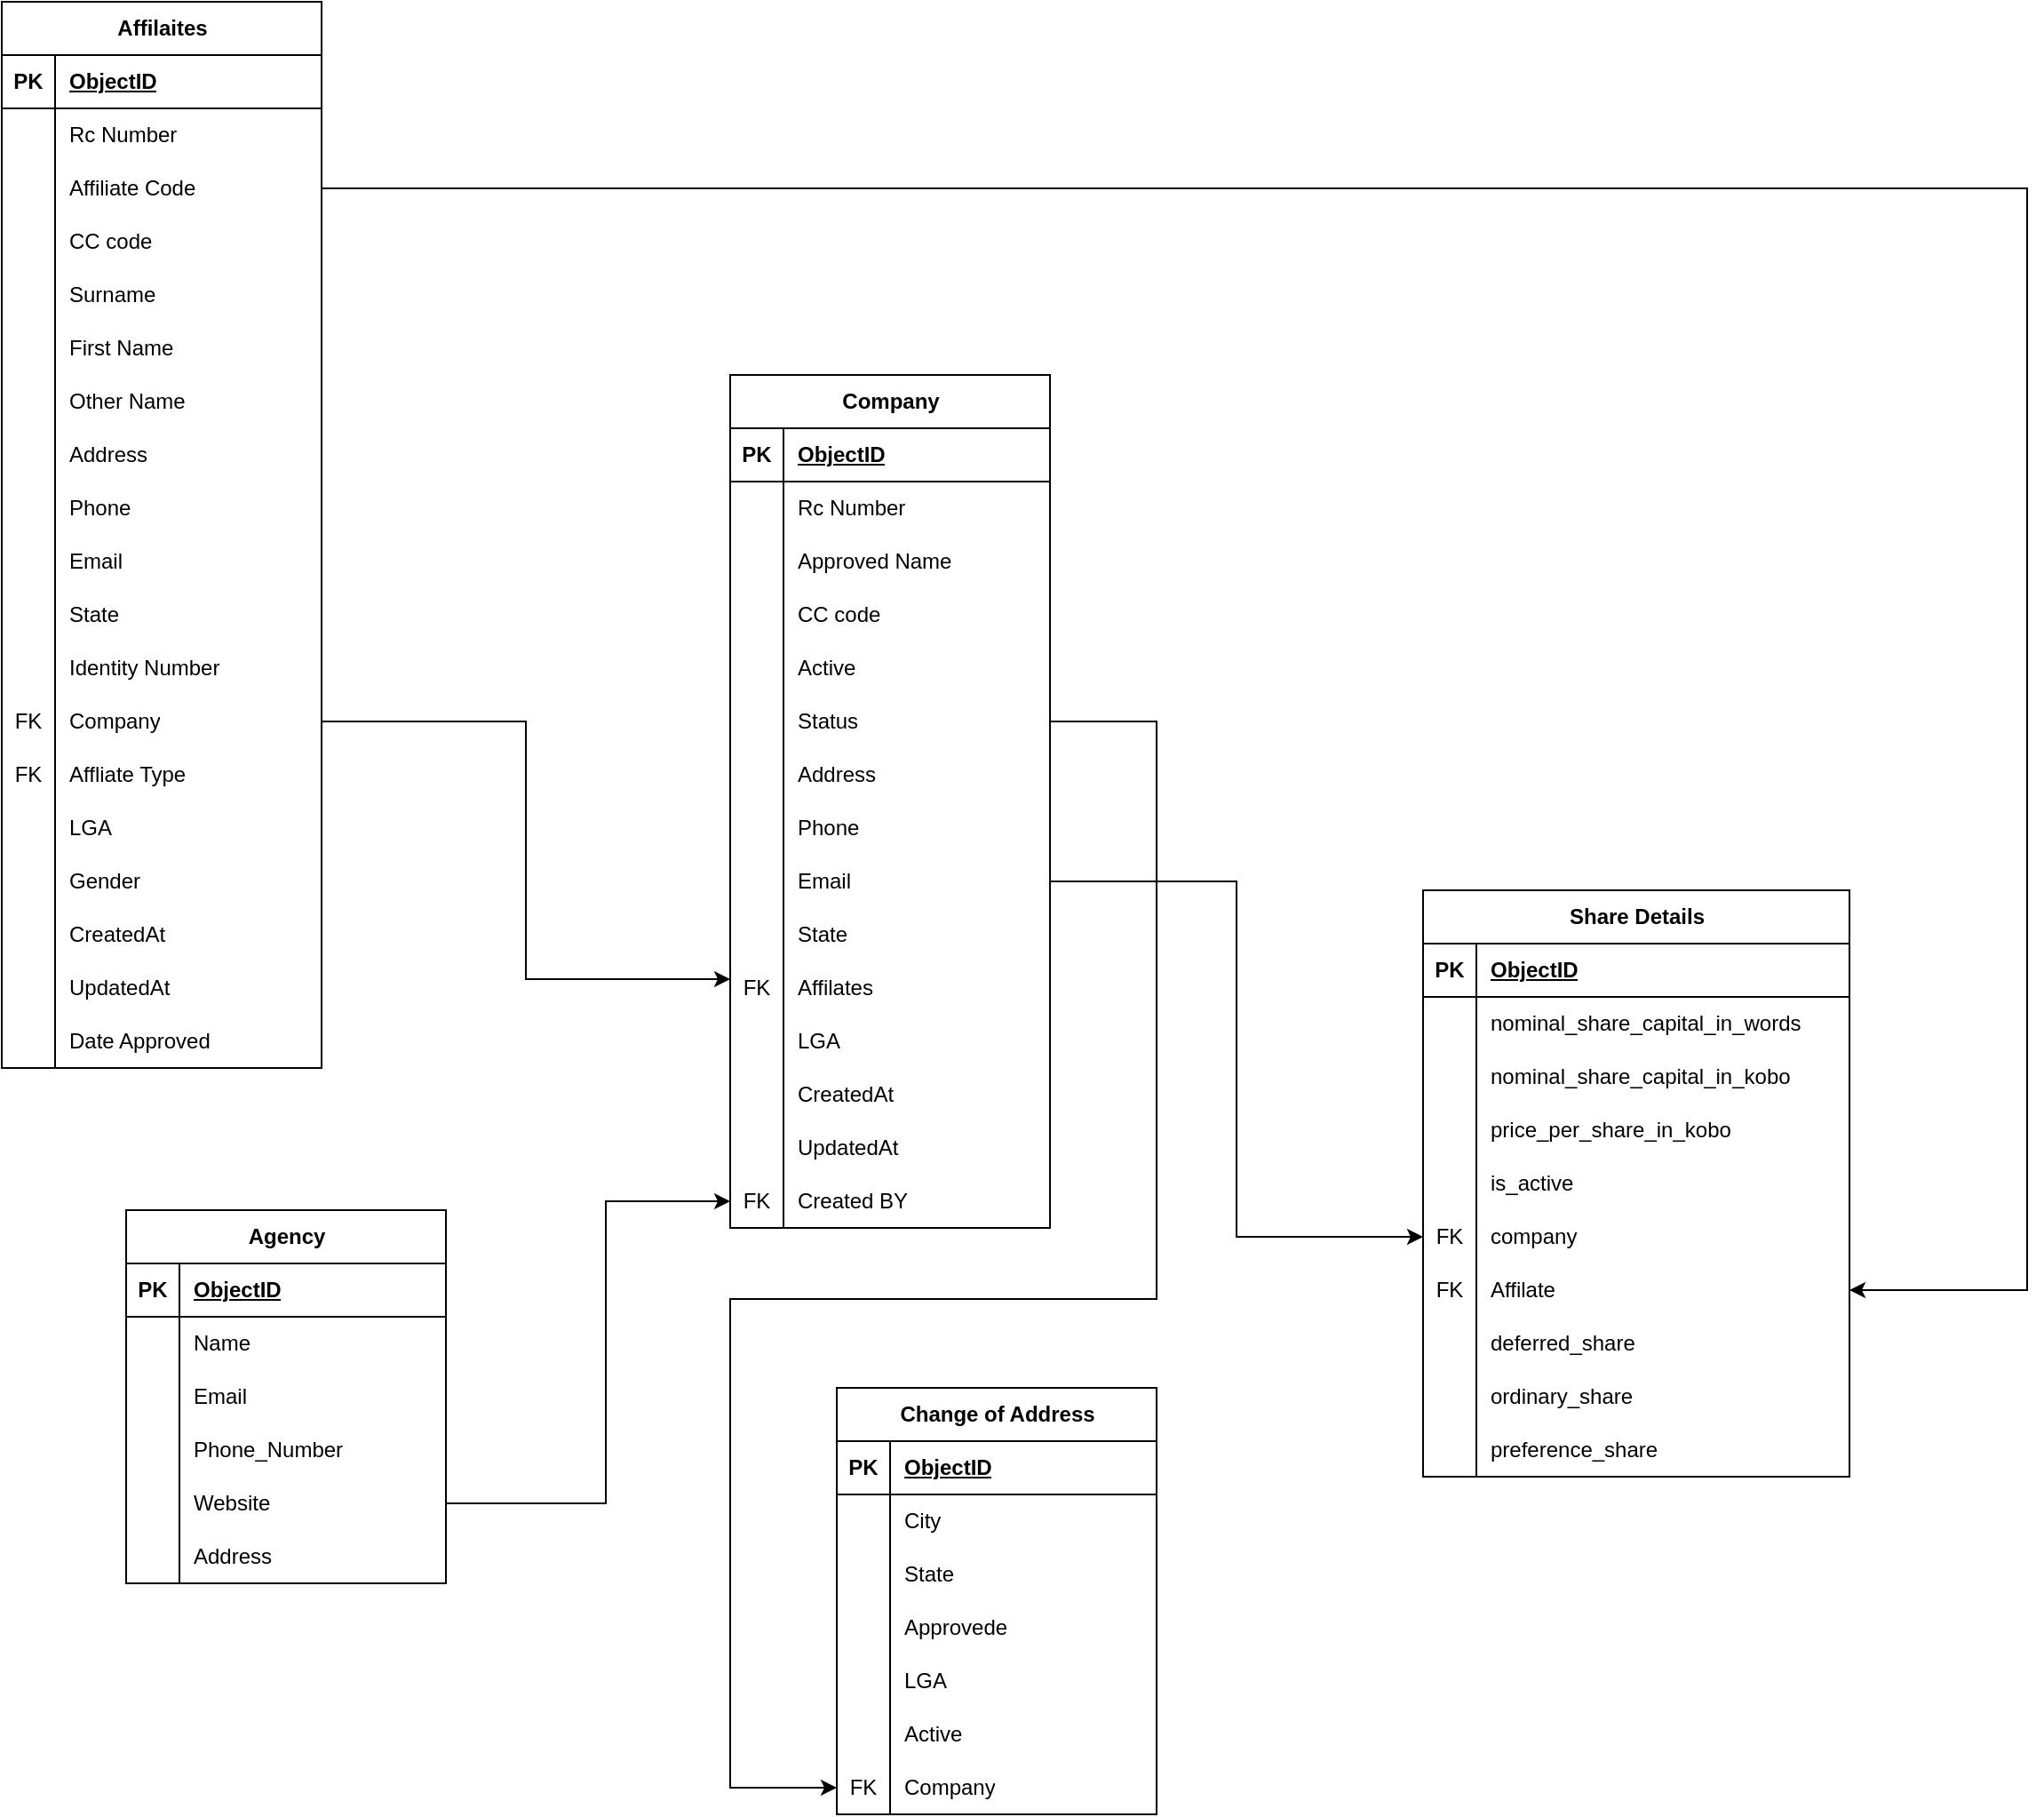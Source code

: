 <mxfile version="21.5.1" type="github">
  <diagram name="Page-1" id="GiZh5T8AftqtcpE6z5en">
    <mxGraphModel dx="1307" dy="778" grid="1" gridSize="10" guides="1" tooltips="1" connect="1" arrows="1" fold="1" page="1" pageScale="1" pageWidth="1920" pageHeight="1200" math="0" shadow="0">
      <root>
        <mxCell id="0" />
        <mxCell id="1" parent="0" />
        <mxCell id="raI-RQWRNvD1kEymuOL4-1" value="Affilaites" style="shape=table;startSize=30;container=1;collapsible=1;childLayout=tableLayout;fixedRows=1;rowLines=0;fontStyle=1;align=center;resizeLast=1;html=1;" parent="1" vertex="1">
          <mxGeometry x="50" y="120" width="180" height="600" as="geometry" />
        </mxCell>
        <mxCell id="raI-RQWRNvD1kEymuOL4-2" value="" style="shape=tableRow;horizontal=0;startSize=0;swimlaneHead=0;swimlaneBody=0;fillColor=none;collapsible=0;dropTarget=0;points=[[0,0.5],[1,0.5]];portConstraint=eastwest;top=0;left=0;right=0;bottom=1;" parent="raI-RQWRNvD1kEymuOL4-1" vertex="1">
          <mxGeometry y="30" width="180" height="30" as="geometry" />
        </mxCell>
        <mxCell id="raI-RQWRNvD1kEymuOL4-3" value="PK" style="shape=partialRectangle;connectable=0;fillColor=none;top=0;left=0;bottom=0;right=0;fontStyle=1;overflow=hidden;whiteSpace=wrap;html=1;" parent="raI-RQWRNvD1kEymuOL4-2" vertex="1">
          <mxGeometry width="30" height="30" as="geometry">
            <mxRectangle width="30" height="30" as="alternateBounds" />
          </mxGeometry>
        </mxCell>
        <mxCell id="raI-RQWRNvD1kEymuOL4-4" value="ObjectID" style="shape=partialRectangle;connectable=0;fillColor=none;top=0;left=0;bottom=0;right=0;align=left;spacingLeft=6;fontStyle=5;overflow=hidden;whiteSpace=wrap;html=1;" parent="raI-RQWRNvD1kEymuOL4-2" vertex="1">
          <mxGeometry x="30" width="150" height="30" as="geometry">
            <mxRectangle width="150" height="30" as="alternateBounds" />
          </mxGeometry>
        </mxCell>
        <mxCell id="raI-RQWRNvD1kEymuOL4-5" value="" style="shape=tableRow;horizontal=0;startSize=0;swimlaneHead=0;swimlaneBody=0;fillColor=none;collapsible=0;dropTarget=0;points=[[0,0.5],[1,0.5]];portConstraint=eastwest;top=0;left=0;right=0;bottom=0;" parent="raI-RQWRNvD1kEymuOL4-1" vertex="1">
          <mxGeometry y="60" width="180" height="30" as="geometry" />
        </mxCell>
        <mxCell id="raI-RQWRNvD1kEymuOL4-6" value="" style="shape=partialRectangle;connectable=0;fillColor=none;top=0;left=0;bottom=0;right=0;editable=1;overflow=hidden;whiteSpace=wrap;html=1;" parent="raI-RQWRNvD1kEymuOL4-5" vertex="1">
          <mxGeometry width="30" height="30" as="geometry">
            <mxRectangle width="30" height="30" as="alternateBounds" />
          </mxGeometry>
        </mxCell>
        <mxCell id="raI-RQWRNvD1kEymuOL4-7" value="Rc Number" style="shape=partialRectangle;connectable=0;fillColor=none;top=0;left=0;bottom=0;right=0;align=left;spacingLeft=6;overflow=hidden;whiteSpace=wrap;html=1;" parent="raI-RQWRNvD1kEymuOL4-5" vertex="1">
          <mxGeometry x="30" width="150" height="30" as="geometry">
            <mxRectangle width="150" height="30" as="alternateBounds" />
          </mxGeometry>
        </mxCell>
        <mxCell id="raI-RQWRNvD1kEymuOL4-8" value="" style="shape=tableRow;horizontal=0;startSize=0;swimlaneHead=0;swimlaneBody=0;fillColor=none;collapsible=0;dropTarget=0;points=[[0,0.5],[1,0.5]];portConstraint=eastwest;top=0;left=0;right=0;bottom=0;" parent="raI-RQWRNvD1kEymuOL4-1" vertex="1">
          <mxGeometry y="90" width="180" height="30" as="geometry" />
        </mxCell>
        <mxCell id="raI-RQWRNvD1kEymuOL4-9" value="" style="shape=partialRectangle;connectable=0;fillColor=none;top=0;left=0;bottom=0;right=0;editable=1;overflow=hidden;whiteSpace=wrap;html=1;" parent="raI-RQWRNvD1kEymuOL4-8" vertex="1">
          <mxGeometry width="30" height="30" as="geometry">
            <mxRectangle width="30" height="30" as="alternateBounds" />
          </mxGeometry>
        </mxCell>
        <mxCell id="raI-RQWRNvD1kEymuOL4-10" value="Affiliate Code" style="shape=partialRectangle;connectable=0;fillColor=none;top=0;left=0;bottom=0;right=0;align=left;spacingLeft=6;overflow=hidden;whiteSpace=wrap;html=1;" parent="raI-RQWRNvD1kEymuOL4-8" vertex="1">
          <mxGeometry x="30" width="150" height="30" as="geometry">
            <mxRectangle width="150" height="30" as="alternateBounds" />
          </mxGeometry>
        </mxCell>
        <mxCell id="raI-RQWRNvD1kEymuOL4-11" value="" style="shape=tableRow;horizontal=0;startSize=0;swimlaneHead=0;swimlaneBody=0;fillColor=none;collapsible=0;dropTarget=0;points=[[0,0.5],[1,0.5]];portConstraint=eastwest;top=0;left=0;right=0;bottom=0;" parent="raI-RQWRNvD1kEymuOL4-1" vertex="1">
          <mxGeometry y="120" width="180" height="30" as="geometry" />
        </mxCell>
        <mxCell id="raI-RQWRNvD1kEymuOL4-12" value="" style="shape=partialRectangle;connectable=0;fillColor=none;top=0;left=0;bottom=0;right=0;editable=1;overflow=hidden;whiteSpace=wrap;html=1;" parent="raI-RQWRNvD1kEymuOL4-11" vertex="1">
          <mxGeometry width="30" height="30" as="geometry">
            <mxRectangle width="30" height="30" as="alternateBounds" />
          </mxGeometry>
        </mxCell>
        <mxCell id="raI-RQWRNvD1kEymuOL4-13" value="CC code" style="shape=partialRectangle;connectable=0;fillColor=none;top=0;left=0;bottom=0;right=0;align=left;spacingLeft=6;overflow=hidden;whiteSpace=wrap;html=1;" parent="raI-RQWRNvD1kEymuOL4-11" vertex="1">
          <mxGeometry x="30" width="150" height="30" as="geometry">
            <mxRectangle width="150" height="30" as="alternateBounds" />
          </mxGeometry>
        </mxCell>
        <mxCell id="raI-RQWRNvD1kEymuOL4-14" value="" style="shape=tableRow;horizontal=0;startSize=0;swimlaneHead=0;swimlaneBody=0;fillColor=none;collapsible=0;dropTarget=0;points=[[0,0.5],[1,0.5]];portConstraint=eastwest;top=0;left=0;right=0;bottom=0;" parent="raI-RQWRNvD1kEymuOL4-1" vertex="1">
          <mxGeometry y="150" width="180" height="30" as="geometry" />
        </mxCell>
        <mxCell id="raI-RQWRNvD1kEymuOL4-15" value="" style="shape=partialRectangle;connectable=0;fillColor=none;top=0;left=0;bottom=0;right=0;editable=1;overflow=hidden;whiteSpace=wrap;html=1;" parent="raI-RQWRNvD1kEymuOL4-14" vertex="1">
          <mxGeometry width="30" height="30" as="geometry">
            <mxRectangle width="30" height="30" as="alternateBounds" />
          </mxGeometry>
        </mxCell>
        <mxCell id="raI-RQWRNvD1kEymuOL4-16" value="Surname" style="shape=partialRectangle;connectable=0;fillColor=none;top=0;left=0;bottom=0;right=0;align=left;spacingLeft=6;overflow=hidden;whiteSpace=wrap;html=1;" parent="raI-RQWRNvD1kEymuOL4-14" vertex="1">
          <mxGeometry x="30" width="150" height="30" as="geometry">
            <mxRectangle width="150" height="30" as="alternateBounds" />
          </mxGeometry>
        </mxCell>
        <mxCell id="raI-RQWRNvD1kEymuOL4-17" value="" style="shape=tableRow;horizontal=0;startSize=0;swimlaneHead=0;swimlaneBody=0;fillColor=none;collapsible=0;dropTarget=0;points=[[0,0.5],[1,0.5]];portConstraint=eastwest;top=0;left=0;right=0;bottom=0;" parent="raI-RQWRNvD1kEymuOL4-1" vertex="1">
          <mxGeometry y="180" width="180" height="30" as="geometry" />
        </mxCell>
        <mxCell id="raI-RQWRNvD1kEymuOL4-18" value="" style="shape=partialRectangle;connectable=0;fillColor=none;top=0;left=0;bottom=0;right=0;editable=1;overflow=hidden;whiteSpace=wrap;html=1;" parent="raI-RQWRNvD1kEymuOL4-17" vertex="1">
          <mxGeometry width="30" height="30" as="geometry">
            <mxRectangle width="30" height="30" as="alternateBounds" />
          </mxGeometry>
        </mxCell>
        <mxCell id="raI-RQWRNvD1kEymuOL4-19" value="First Name" style="shape=partialRectangle;connectable=0;fillColor=none;top=0;left=0;bottom=0;right=0;align=left;spacingLeft=6;overflow=hidden;whiteSpace=wrap;html=1;" parent="raI-RQWRNvD1kEymuOL4-17" vertex="1">
          <mxGeometry x="30" width="150" height="30" as="geometry">
            <mxRectangle width="150" height="30" as="alternateBounds" />
          </mxGeometry>
        </mxCell>
        <mxCell id="raI-RQWRNvD1kEymuOL4-20" value="" style="shape=tableRow;horizontal=0;startSize=0;swimlaneHead=0;swimlaneBody=0;fillColor=none;collapsible=0;dropTarget=0;points=[[0,0.5],[1,0.5]];portConstraint=eastwest;top=0;left=0;right=0;bottom=0;" parent="raI-RQWRNvD1kEymuOL4-1" vertex="1">
          <mxGeometry y="210" width="180" height="30" as="geometry" />
        </mxCell>
        <mxCell id="raI-RQWRNvD1kEymuOL4-21" value="" style="shape=partialRectangle;connectable=0;fillColor=none;top=0;left=0;bottom=0;right=0;editable=1;overflow=hidden;whiteSpace=wrap;html=1;" parent="raI-RQWRNvD1kEymuOL4-20" vertex="1">
          <mxGeometry width="30" height="30" as="geometry">
            <mxRectangle width="30" height="30" as="alternateBounds" />
          </mxGeometry>
        </mxCell>
        <mxCell id="raI-RQWRNvD1kEymuOL4-22" value="Other Name" style="shape=partialRectangle;connectable=0;fillColor=none;top=0;left=0;bottom=0;right=0;align=left;spacingLeft=6;overflow=hidden;whiteSpace=wrap;html=1;" parent="raI-RQWRNvD1kEymuOL4-20" vertex="1">
          <mxGeometry x="30" width="150" height="30" as="geometry">
            <mxRectangle width="150" height="30" as="alternateBounds" />
          </mxGeometry>
        </mxCell>
        <mxCell id="raI-RQWRNvD1kEymuOL4-23" value="" style="shape=tableRow;horizontal=0;startSize=0;swimlaneHead=0;swimlaneBody=0;fillColor=none;collapsible=0;dropTarget=0;points=[[0,0.5],[1,0.5]];portConstraint=eastwest;top=0;left=0;right=0;bottom=0;" parent="raI-RQWRNvD1kEymuOL4-1" vertex="1">
          <mxGeometry y="240" width="180" height="30" as="geometry" />
        </mxCell>
        <mxCell id="raI-RQWRNvD1kEymuOL4-24" value="" style="shape=partialRectangle;connectable=0;fillColor=none;top=0;left=0;bottom=0;right=0;editable=1;overflow=hidden;whiteSpace=wrap;html=1;" parent="raI-RQWRNvD1kEymuOL4-23" vertex="1">
          <mxGeometry width="30" height="30" as="geometry">
            <mxRectangle width="30" height="30" as="alternateBounds" />
          </mxGeometry>
        </mxCell>
        <mxCell id="raI-RQWRNvD1kEymuOL4-25" value="Address" style="shape=partialRectangle;connectable=0;fillColor=none;top=0;left=0;bottom=0;right=0;align=left;spacingLeft=6;overflow=hidden;whiteSpace=wrap;html=1;" parent="raI-RQWRNvD1kEymuOL4-23" vertex="1">
          <mxGeometry x="30" width="150" height="30" as="geometry">
            <mxRectangle width="150" height="30" as="alternateBounds" />
          </mxGeometry>
        </mxCell>
        <mxCell id="raI-RQWRNvD1kEymuOL4-26" value="" style="shape=tableRow;horizontal=0;startSize=0;swimlaneHead=0;swimlaneBody=0;fillColor=none;collapsible=0;dropTarget=0;points=[[0,0.5],[1,0.5]];portConstraint=eastwest;top=0;left=0;right=0;bottom=0;" parent="raI-RQWRNvD1kEymuOL4-1" vertex="1">
          <mxGeometry y="270" width="180" height="30" as="geometry" />
        </mxCell>
        <mxCell id="raI-RQWRNvD1kEymuOL4-27" value="" style="shape=partialRectangle;connectable=0;fillColor=none;top=0;left=0;bottom=0;right=0;editable=1;overflow=hidden;whiteSpace=wrap;html=1;" parent="raI-RQWRNvD1kEymuOL4-26" vertex="1">
          <mxGeometry width="30" height="30" as="geometry">
            <mxRectangle width="30" height="30" as="alternateBounds" />
          </mxGeometry>
        </mxCell>
        <mxCell id="raI-RQWRNvD1kEymuOL4-28" value="Phone" style="shape=partialRectangle;connectable=0;fillColor=none;top=0;left=0;bottom=0;right=0;align=left;spacingLeft=6;overflow=hidden;whiteSpace=wrap;html=1;" parent="raI-RQWRNvD1kEymuOL4-26" vertex="1">
          <mxGeometry x="30" width="150" height="30" as="geometry">
            <mxRectangle width="150" height="30" as="alternateBounds" />
          </mxGeometry>
        </mxCell>
        <mxCell id="raI-RQWRNvD1kEymuOL4-29" value="" style="shape=tableRow;horizontal=0;startSize=0;swimlaneHead=0;swimlaneBody=0;fillColor=none;collapsible=0;dropTarget=0;points=[[0,0.5],[1,0.5]];portConstraint=eastwest;top=0;left=0;right=0;bottom=0;" parent="raI-RQWRNvD1kEymuOL4-1" vertex="1">
          <mxGeometry y="300" width="180" height="30" as="geometry" />
        </mxCell>
        <mxCell id="raI-RQWRNvD1kEymuOL4-30" value="" style="shape=partialRectangle;connectable=0;fillColor=none;top=0;left=0;bottom=0;right=0;editable=1;overflow=hidden;whiteSpace=wrap;html=1;" parent="raI-RQWRNvD1kEymuOL4-29" vertex="1">
          <mxGeometry width="30" height="30" as="geometry">
            <mxRectangle width="30" height="30" as="alternateBounds" />
          </mxGeometry>
        </mxCell>
        <mxCell id="raI-RQWRNvD1kEymuOL4-31" value="Email" style="shape=partialRectangle;connectable=0;fillColor=none;top=0;left=0;bottom=0;right=0;align=left;spacingLeft=6;overflow=hidden;whiteSpace=wrap;html=1;" parent="raI-RQWRNvD1kEymuOL4-29" vertex="1">
          <mxGeometry x="30" width="150" height="30" as="geometry">
            <mxRectangle width="150" height="30" as="alternateBounds" />
          </mxGeometry>
        </mxCell>
        <mxCell id="raI-RQWRNvD1kEymuOL4-32" value="" style="shape=tableRow;horizontal=0;startSize=0;swimlaneHead=0;swimlaneBody=0;fillColor=none;collapsible=0;dropTarget=0;points=[[0,0.5],[1,0.5]];portConstraint=eastwest;top=0;left=0;right=0;bottom=0;" parent="raI-RQWRNvD1kEymuOL4-1" vertex="1">
          <mxGeometry y="330" width="180" height="30" as="geometry" />
        </mxCell>
        <mxCell id="raI-RQWRNvD1kEymuOL4-33" value="" style="shape=partialRectangle;connectable=0;fillColor=none;top=0;left=0;bottom=0;right=0;editable=1;overflow=hidden;whiteSpace=wrap;html=1;" parent="raI-RQWRNvD1kEymuOL4-32" vertex="1">
          <mxGeometry width="30" height="30" as="geometry">
            <mxRectangle width="30" height="30" as="alternateBounds" />
          </mxGeometry>
        </mxCell>
        <mxCell id="raI-RQWRNvD1kEymuOL4-34" value="State" style="shape=partialRectangle;connectable=0;fillColor=none;top=0;left=0;bottom=0;right=0;align=left;spacingLeft=6;overflow=hidden;whiteSpace=wrap;html=1;" parent="raI-RQWRNvD1kEymuOL4-32" vertex="1">
          <mxGeometry x="30" width="150" height="30" as="geometry">
            <mxRectangle width="150" height="30" as="alternateBounds" />
          </mxGeometry>
        </mxCell>
        <mxCell id="raI-RQWRNvD1kEymuOL4-35" value="" style="shape=tableRow;horizontal=0;startSize=0;swimlaneHead=0;swimlaneBody=0;fillColor=none;collapsible=0;dropTarget=0;points=[[0,0.5],[1,0.5]];portConstraint=eastwest;top=0;left=0;right=0;bottom=0;" parent="raI-RQWRNvD1kEymuOL4-1" vertex="1">
          <mxGeometry y="360" width="180" height="30" as="geometry" />
        </mxCell>
        <mxCell id="raI-RQWRNvD1kEymuOL4-36" value="" style="shape=partialRectangle;connectable=0;fillColor=none;top=0;left=0;bottom=0;right=0;editable=1;overflow=hidden;whiteSpace=wrap;html=1;" parent="raI-RQWRNvD1kEymuOL4-35" vertex="1">
          <mxGeometry width="30" height="30" as="geometry">
            <mxRectangle width="30" height="30" as="alternateBounds" />
          </mxGeometry>
        </mxCell>
        <mxCell id="raI-RQWRNvD1kEymuOL4-37" value="Identity Number" style="shape=partialRectangle;connectable=0;fillColor=none;top=0;left=0;bottom=0;right=0;align=left;spacingLeft=6;overflow=hidden;whiteSpace=wrap;html=1;" parent="raI-RQWRNvD1kEymuOL4-35" vertex="1">
          <mxGeometry x="30" width="150" height="30" as="geometry">
            <mxRectangle width="150" height="30" as="alternateBounds" />
          </mxGeometry>
        </mxCell>
        <mxCell id="raI-RQWRNvD1kEymuOL4-38" value="" style="shape=tableRow;horizontal=0;startSize=0;swimlaneHead=0;swimlaneBody=0;fillColor=none;collapsible=0;dropTarget=0;points=[[0,0.5],[1,0.5]];portConstraint=eastwest;top=0;left=0;right=0;bottom=0;" parent="raI-RQWRNvD1kEymuOL4-1" vertex="1">
          <mxGeometry y="390" width="180" height="30" as="geometry" />
        </mxCell>
        <mxCell id="raI-RQWRNvD1kEymuOL4-39" value="FK" style="shape=partialRectangle;connectable=0;fillColor=none;top=0;left=0;bottom=0;right=0;editable=1;overflow=hidden;whiteSpace=wrap;html=1;" parent="raI-RQWRNvD1kEymuOL4-38" vertex="1">
          <mxGeometry width="30" height="30" as="geometry">
            <mxRectangle width="30" height="30" as="alternateBounds" />
          </mxGeometry>
        </mxCell>
        <mxCell id="raI-RQWRNvD1kEymuOL4-40" value="Company" style="shape=partialRectangle;connectable=0;fillColor=none;top=0;left=0;bottom=0;right=0;align=left;spacingLeft=6;overflow=hidden;whiteSpace=wrap;html=1;" parent="raI-RQWRNvD1kEymuOL4-38" vertex="1">
          <mxGeometry x="30" width="150" height="30" as="geometry">
            <mxRectangle width="150" height="30" as="alternateBounds" />
          </mxGeometry>
        </mxCell>
        <mxCell id="raI-RQWRNvD1kEymuOL4-41" value="" style="shape=tableRow;horizontal=0;startSize=0;swimlaneHead=0;swimlaneBody=0;fillColor=none;collapsible=0;dropTarget=0;points=[[0,0.5],[1,0.5]];portConstraint=eastwest;top=0;left=0;right=0;bottom=0;" parent="raI-RQWRNvD1kEymuOL4-1" vertex="1">
          <mxGeometry y="420" width="180" height="30" as="geometry" />
        </mxCell>
        <mxCell id="raI-RQWRNvD1kEymuOL4-42" value="FK" style="shape=partialRectangle;connectable=0;fillColor=none;top=0;left=0;bottom=0;right=0;editable=1;overflow=hidden;whiteSpace=wrap;html=1;" parent="raI-RQWRNvD1kEymuOL4-41" vertex="1">
          <mxGeometry width="30" height="30" as="geometry">
            <mxRectangle width="30" height="30" as="alternateBounds" />
          </mxGeometry>
        </mxCell>
        <mxCell id="raI-RQWRNvD1kEymuOL4-43" value="Affliate Type" style="shape=partialRectangle;connectable=0;fillColor=none;top=0;left=0;bottom=0;right=0;align=left;spacingLeft=6;overflow=hidden;whiteSpace=wrap;html=1;" parent="raI-RQWRNvD1kEymuOL4-41" vertex="1">
          <mxGeometry x="30" width="150" height="30" as="geometry">
            <mxRectangle width="150" height="30" as="alternateBounds" />
          </mxGeometry>
        </mxCell>
        <mxCell id="raI-RQWRNvD1kEymuOL4-44" value="" style="shape=tableRow;horizontal=0;startSize=0;swimlaneHead=0;swimlaneBody=0;fillColor=none;collapsible=0;dropTarget=0;points=[[0,0.5],[1,0.5]];portConstraint=eastwest;top=0;left=0;right=0;bottom=0;" parent="raI-RQWRNvD1kEymuOL4-1" vertex="1">
          <mxGeometry y="450" width="180" height="30" as="geometry" />
        </mxCell>
        <mxCell id="raI-RQWRNvD1kEymuOL4-45" value="" style="shape=partialRectangle;connectable=0;fillColor=none;top=0;left=0;bottom=0;right=0;editable=1;overflow=hidden;whiteSpace=wrap;html=1;" parent="raI-RQWRNvD1kEymuOL4-44" vertex="1">
          <mxGeometry width="30" height="30" as="geometry">
            <mxRectangle width="30" height="30" as="alternateBounds" />
          </mxGeometry>
        </mxCell>
        <mxCell id="raI-RQWRNvD1kEymuOL4-46" value="LGA" style="shape=partialRectangle;connectable=0;fillColor=none;top=0;left=0;bottom=0;right=0;align=left;spacingLeft=6;overflow=hidden;whiteSpace=wrap;html=1;" parent="raI-RQWRNvD1kEymuOL4-44" vertex="1">
          <mxGeometry x="30" width="150" height="30" as="geometry">
            <mxRectangle width="150" height="30" as="alternateBounds" />
          </mxGeometry>
        </mxCell>
        <mxCell id="Ge6Jm4oiI62G4oHHxO7y-1" value="" style="shape=tableRow;horizontal=0;startSize=0;swimlaneHead=0;swimlaneBody=0;fillColor=none;collapsible=0;dropTarget=0;points=[[0,0.5],[1,0.5]];portConstraint=eastwest;top=0;left=0;right=0;bottom=0;" vertex="1" parent="raI-RQWRNvD1kEymuOL4-1">
          <mxGeometry y="480" width="180" height="30" as="geometry" />
        </mxCell>
        <mxCell id="Ge6Jm4oiI62G4oHHxO7y-2" value="" style="shape=partialRectangle;connectable=0;fillColor=none;top=0;left=0;bottom=0;right=0;editable=1;overflow=hidden;whiteSpace=wrap;html=1;" vertex="1" parent="Ge6Jm4oiI62G4oHHxO7y-1">
          <mxGeometry width="30" height="30" as="geometry">
            <mxRectangle width="30" height="30" as="alternateBounds" />
          </mxGeometry>
        </mxCell>
        <mxCell id="Ge6Jm4oiI62G4oHHxO7y-3" value="Gender" style="shape=partialRectangle;connectable=0;fillColor=none;top=0;left=0;bottom=0;right=0;align=left;spacingLeft=6;overflow=hidden;whiteSpace=wrap;html=1;" vertex="1" parent="Ge6Jm4oiI62G4oHHxO7y-1">
          <mxGeometry x="30" width="150" height="30" as="geometry">
            <mxRectangle width="150" height="30" as="alternateBounds" />
          </mxGeometry>
        </mxCell>
        <mxCell id="Ge6Jm4oiI62G4oHHxO7y-4" value="" style="shape=tableRow;horizontal=0;startSize=0;swimlaneHead=0;swimlaneBody=0;fillColor=none;collapsible=0;dropTarget=0;points=[[0,0.5],[1,0.5]];portConstraint=eastwest;top=0;left=0;right=0;bottom=0;" vertex="1" parent="raI-RQWRNvD1kEymuOL4-1">
          <mxGeometry y="510" width="180" height="30" as="geometry" />
        </mxCell>
        <mxCell id="Ge6Jm4oiI62G4oHHxO7y-5" value="" style="shape=partialRectangle;connectable=0;fillColor=none;top=0;left=0;bottom=0;right=0;editable=1;overflow=hidden;whiteSpace=wrap;html=1;" vertex="1" parent="Ge6Jm4oiI62G4oHHxO7y-4">
          <mxGeometry width="30" height="30" as="geometry">
            <mxRectangle width="30" height="30" as="alternateBounds" />
          </mxGeometry>
        </mxCell>
        <mxCell id="Ge6Jm4oiI62G4oHHxO7y-6" value="CreatedAt" style="shape=partialRectangle;connectable=0;fillColor=none;top=0;left=0;bottom=0;right=0;align=left;spacingLeft=6;overflow=hidden;whiteSpace=wrap;html=1;" vertex="1" parent="Ge6Jm4oiI62G4oHHxO7y-4">
          <mxGeometry x="30" width="150" height="30" as="geometry">
            <mxRectangle width="150" height="30" as="alternateBounds" />
          </mxGeometry>
        </mxCell>
        <mxCell id="Ge6Jm4oiI62G4oHHxO7y-7" value="" style="shape=tableRow;horizontal=0;startSize=0;swimlaneHead=0;swimlaneBody=0;fillColor=none;collapsible=0;dropTarget=0;points=[[0,0.5],[1,0.5]];portConstraint=eastwest;top=0;left=0;right=0;bottom=0;" vertex="1" parent="raI-RQWRNvD1kEymuOL4-1">
          <mxGeometry y="540" width="180" height="30" as="geometry" />
        </mxCell>
        <mxCell id="Ge6Jm4oiI62G4oHHxO7y-8" value="" style="shape=partialRectangle;connectable=0;fillColor=none;top=0;left=0;bottom=0;right=0;editable=1;overflow=hidden;whiteSpace=wrap;html=1;" vertex="1" parent="Ge6Jm4oiI62G4oHHxO7y-7">
          <mxGeometry width="30" height="30" as="geometry">
            <mxRectangle width="30" height="30" as="alternateBounds" />
          </mxGeometry>
        </mxCell>
        <mxCell id="Ge6Jm4oiI62G4oHHxO7y-9" value="UpdatedAt" style="shape=partialRectangle;connectable=0;fillColor=none;top=0;left=0;bottom=0;right=0;align=left;spacingLeft=6;overflow=hidden;whiteSpace=wrap;html=1;" vertex="1" parent="Ge6Jm4oiI62G4oHHxO7y-7">
          <mxGeometry x="30" width="150" height="30" as="geometry">
            <mxRectangle width="150" height="30" as="alternateBounds" />
          </mxGeometry>
        </mxCell>
        <mxCell id="Ge6Jm4oiI62G4oHHxO7y-96" value="" style="shape=tableRow;horizontal=0;startSize=0;swimlaneHead=0;swimlaneBody=0;fillColor=none;collapsible=0;dropTarget=0;points=[[0,0.5],[1,0.5]];portConstraint=eastwest;top=0;left=0;right=0;bottom=0;" vertex="1" parent="raI-RQWRNvD1kEymuOL4-1">
          <mxGeometry y="570" width="180" height="30" as="geometry" />
        </mxCell>
        <mxCell id="Ge6Jm4oiI62G4oHHxO7y-97" value="" style="shape=partialRectangle;connectable=0;fillColor=none;top=0;left=0;bottom=0;right=0;editable=1;overflow=hidden;whiteSpace=wrap;html=1;" vertex="1" parent="Ge6Jm4oiI62G4oHHxO7y-96">
          <mxGeometry width="30" height="30" as="geometry">
            <mxRectangle width="30" height="30" as="alternateBounds" />
          </mxGeometry>
        </mxCell>
        <mxCell id="Ge6Jm4oiI62G4oHHxO7y-98" value="Date Approved&lt;br&gt;" style="shape=partialRectangle;connectable=0;fillColor=none;top=0;left=0;bottom=0;right=0;align=left;spacingLeft=6;overflow=hidden;whiteSpace=wrap;html=1;" vertex="1" parent="Ge6Jm4oiI62G4oHHxO7y-96">
          <mxGeometry x="30" width="150" height="30" as="geometry">
            <mxRectangle width="150" height="30" as="alternateBounds" />
          </mxGeometry>
        </mxCell>
        <mxCell id="raI-RQWRNvD1kEymuOL4-73" value="Company" style="shape=table;startSize=30;container=1;collapsible=1;childLayout=tableLayout;fixedRows=1;rowLines=0;fontStyle=1;align=center;resizeLast=1;html=1;" parent="1" vertex="1">
          <mxGeometry x="460" y="330" width="180" height="480" as="geometry" />
        </mxCell>
        <mxCell id="raI-RQWRNvD1kEymuOL4-74" value="" style="shape=tableRow;horizontal=0;startSize=0;swimlaneHead=0;swimlaneBody=0;fillColor=none;collapsible=0;dropTarget=0;points=[[0,0.5],[1,0.5]];portConstraint=eastwest;top=0;left=0;right=0;bottom=1;" parent="raI-RQWRNvD1kEymuOL4-73" vertex="1">
          <mxGeometry y="30" width="180" height="30" as="geometry" />
        </mxCell>
        <mxCell id="raI-RQWRNvD1kEymuOL4-75" value="PK" style="shape=partialRectangle;connectable=0;fillColor=none;top=0;left=0;bottom=0;right=0;fontStyle=1;overflow=hidden;whiteSpace=wrap;html=1;" parent="raI-RQWRNvD1kEymuOL4-74" vertex="1">
          <mxGeometry width="30" height="30" as="geometry">
            <mxRectangle width="30" height="30" as="alternateBounds" />
          </mxGeometry>
        </mxCell>
        <mxCell id="raI-RQWRNvD1kEymuOL4-76" value="ObjectID" style="shape=partialRectangle;connectable=0;fillColor=none;top=0;left=0;bottom=0;right=0;align=left;spacingLeft=6;fontStyle=5;overflow=hidden;whiteSpace=wrap;html=1;" parent="raI-RQWRNvD1kEymuOL4-74" vertex="1">
          <mxGeometry x="30" width="150" height="30" as="geometry">
            <mxRectangle width="150" height="30" as="alternateBounds" />
          </mxGeometry>
        </mxCell>
        <mxCell id="raI-RQWRNvD1kEymuOL4-77" value="" style="shape=tableRow;horizontal=0;startSize=0;swimlaneHead=0;swimlaneBody=0;fillColor=none;collapsible=0;dropTarget=0;points=[[0,0.5],[1,0.5]];portConstraint=eastwest;top=0;left=0;right=0;bottom=0;" parent="raI-RQWRNvD1kEymuOL4-73" vertex="1">
          <mxGeometry y="60" width="180" height="30" as="geometry" />
        </mxCell>
        <mxCell id="raI-RQWRNvD1kEymuOL4-78" value="" style="shape=partialRectangle;connectable=0;fillColor=none;top=0;left=0;bottom=0;right=0;editable=1;overflow=hidden;whiteSpace=wrap;html=1;" parent="raI-RQWRNvD1kEymuOL4-77" vertex="1">
          <mxGeometry width="30" height="30" as="geometry">
            <mxRectangle width="30" height="30" as="alternateBounds" />
          </mxGeometry>
        </mxCell>
        <mxCell id="raI-RQWRNvD1kEymuOL4-79" value="Rc Number" style="shape=partialRectangle;connectable=0;fillColor=none;top=0;left=0;bottom=0;right=0;align=left;spacingLeft=6;overflow=hidden;whiteSpace=wrap;html=1;" parent="raI-RQWRNvD1kEymuOL4-77" vertex="1">
          <mxGeometry x="30" width="150" height="30" as="geometry">
            <mxRectangle width="150" height="30" as="alternateBounds" />
          </mxGeometry>
        </mxCell>
        <mxCell id="raI-RQWRNvD1kEymuOL4-80" value="" style="shape=tableRow;horizontal=0;startSize=0;swimlaneHead=0;swimlaneBody=0;fillColor=none;collapsible=0;dropTarget=0;points=[[0,0.5],[1,0.5]];portConstraint=eastwest;top=0;left=0;right=0;bottom=0;" parent="raI-RQWRNvD1kEymuOL4-73" vertex="1">
          <mxGeometry y="90" width="180" height="30" as="geometry" />
        </mxCell>
        <mxCell id="raI-RQWRNvD1kEymuOL4-81" value="" style="shape=partialRectangle;connectable=0;fillColor=none;top=0;left=0;bottom=0;right=0;editable=1;overflow=hidden;whiteSpace=wrap;html=1;" parent="raI-RQWRNvD1kEymuOL4-80" vertex="1">
          <mxGeometry width="30" height="30" as="geometry">
            <mxRectangle width="30" height="30" as="alternateBounds" />
          </mxGeometry>
        </mxCell>
        <mxCell id="raI-RQWRNvD1kEymuOL4-82" value="Approved Name" style="shape=partialRectangle;connectable=0;fillColor=none;top=0;left=0;bottom=0;right=0;align=left;spacingLeft=6;overflow=hidden;whiteSpace=wrap;html=1;" parent="raI-RQWRNvD1kEymuOL4-80" vertex="1">
          <mxGeometry x="30" width="150" height="30" as="geometry">
            <mxRectangle width="150" height="30" as="alternateBounds" />
          </mxGeometry>
        </mxCell>
        <mxCell id="raI-RQWRNvD1kEymuOL4-83" value="" style="shape=tableRow;horizontal=0;startSize=0;swimlaneHead=0;swimlaneBody=0;fillColor=none;collapsible=0;dropTarget=0;points=[[0,0.5],[1,0.5]];portConstraint=eastwest;top=0;left=0;right=0;bottom=0;" parent="raI-RQWRNvD1kEymuOL4-73" vertex="1">
          <mxGeometry y="120" width="180" height="30" as="geometry" />
        </mxCell>
        <mxCell id="raI-RQWRNvD1kEymuOL4-84" value="" style="shape=partialRectangle;connectable=0;fillColor=none;top=0;left=0;bottom=0;right=0;editable=1;overflow=hidden;whiteSpace=wrap;html=1;" parent="raI-RQWRNvD1kEymuOL4-83" vertex="1">
          <mxGeometry width="30" height="30" as="geometry">
            <mxRectangle width="30" height="30" as="alternateBounds" />
          </mxGeometry>
        </mxCell>
        <mxCell id="raI-RQWRNvD1kEymuOL4-85" value="CC code" style="shape=partialRectangle;connectable=0;fillColor=none;top=0;left=0;bottom=0;right=0;align=left;spacingLeft=6;overflow=hidden;whiteSpace=wrap;html=1;" parent="raI-RQWRNvD1kEymuOL4-83" vertex="1">
          <mxGeometry x="30" width="150" height="30" as="geometry">
            <mxRectangle width="150" height="30" as="alternateBounds" />
          </mxGeometry>
        </mxCell>
        <mxCell id="raI-RQWRNvD1kEymuOL4-86" value="" style="shape=tableRow;horizontal=0;startSize=0;swimlaneHead=0;swimlaneBody=0;fillColor=none;collapsible=0;dropTarget=0;points=[[0,0.5],[1,0.5]];portConstraint=eastwest;top=0;left=0;right=0;bottom=0;" parent="raI-RQWRNvD1kEymuOL4-73" vertex="1">
          <mxGeometry y="150" width="180" height="30" as="geometry" />
        </mxCell>
        <mxCell id="raI-RQWRNvD1kEymuOL4-87" value="" style="shape=partialRectangle;connectable=0;fillColor=none;top=0;left=0;bottom=0;right=0;editable=1;overflow=hidden;whiteSpace=wrap;html=1;" parent="raI-RQWRNvD1kEymuOL4-86" vertex="1">
          <mxGeometry width="30" height="30" as="geometry">
            <mxRectangle width="30" height="30" as="alternateBounds" />
          </mxGeometry>
        </mxCell>
        <mxCell id="raI-RQWRNvD1kEymuOL4-88" value="Active" style="shape=partialRectangle;connectable=0;fillColor=none;top=0;left=0;bottom=0;right=0;align=left;spacingLeft=6;overflow=hidden;whiteSpace=wrap;html=1;" parent="raI-RQWRNvD1kEymuOL4-86" vertex="1">
          <mxGeometry x="30" width="150" height="30" as="geometry">
            <mxRectangle width="150" height="30" as="alternateBounds" />
          </mxGeometry>
        </mxCell>
        <mxCell id="raI-RQWRNvD1kEymuOL4-89" value="" style="shape=tableRow;horizontal=0;startSize=0;swimlaneHead=0;swimlaneBody=0;fillColor=none;collapsible=0;dropTarget=0;points=[[0,0.5],[1,0.5]];portConstraint=eastwest;top=0;left=0;right=0;bottom=0;" parent="raI-RQWRNvD1kEymuOL4-73" vertex="1">
          <mxGeometry y="180" width="180" height="30" as="geometry" />
        </mxCell>
        <mxCell id="raI-RQWRNvD1kEymuOL4-90" value="" style="shape=partialRectangle;connectable=0;fillColor=none;top=0;left=0;bottom=0;right=0;editable=1;overflow=hidden;whiteSpace=wrap;html=1;" parent="raI-RQWRNvD1kEymuOL4-89" vertex="1">
          <mxGeometry width="30" height="30" as="geometry">
            <mxRectangle width="30" height="30" as="alternateBounds" />
          </mxGeometry>
        </mxCell>
        <mxCell id="raI-RQWRNvD1kEymuOL4-91" value="Status" style="shape=partialRectangle;connectable=0;fillColor=none;top=0;left=0;bottom=0;right=0;align=left;spacingLeft=6;overflow=hidden;whiteSpace=wrap;html=1;" parent="raI-RQWRNvD1kEymuOL4-89" vertex="1">
          <mxGeometry x="30" width="150" height="30" as="geometry">
            <mxRectangle width="150" height="30" as="alternateBounds" />
          </mxGeometry>
        </mxCell>
        <mxCell id="raI-RQWRNvD1kEymuOL4-95" value="" style="shape=tableRow;horizontal=0;startSize=0;swimlaneHead=0;swimlaneBody=0;fillColor=none;collapsible=0;dropTarget=0;points=[[0,0.5],[1,0.5]];portConstraint=eastwest;top=0;left=0;right=0;bottom=0;" parent="raI-RQWRNvD1kEymuOL4-73" vertex="1">
          <mxGeometry y="210" width="180" height="30" as="geometry" />
        </mxCell>
        <mxCell id="raI-RQWRNvD1kEymuOL4-96" value="" style="shape=partialRectangle;connectable=0;fillColor=none;top=0;left=0;bottom=0;right=0;editable=1;overflow=hidden;whiteSpace=wrap;html=1;" parent="raI-RQWRNvD1kEymuOL4-95" vertex="1">
          <mxGeometry width="30" height="30" as="geometry">
            <mxRectangle width="30" height="30" as="alternateBounds" />
          </mxGeometry>
        </mxCell>
        <mxCell id="raI-RQWRNvD1kEymuOL4-97" value="Address" style="shape=partialRectangle;connectable=0;fillColor=none;top=0;left=0;bottom=0;right=0;align=left;spacingLeft=6;overflow=hidden;whiteSpace=wrap;html=1;" parent="raI-RQWRNvD1kEymuOL4-95" vertex="1">
          <mxGeometry x="30" width="150" height="30" as="geometry">
            <mxRectangle width="150" height="30" as="alternateBounds" />
          </mxGeometry>
        </mxCell>
        <mxCell id="raI-RQWRNvD1kEymuOL4-98" value="" style="shape=tableRow;horizontal=0;startSize=0;swimlaneHead=0;swimlaneBody=0;fillColor=none;collapsible=0;dropTarget=0;points=[[0,0.5],[1,0.5]];portConstraint=eastwest;top=0;left=0;right=0;bottom=0;" parent="raI-RQWRNvD1kEymuOL4-73" vertex="1">
          <mxGeometry y="240" width="180" height="30" as="geometry" />
        </mxCell>
        <mxCell id="raI-RQWRNvD1kEymuOL4-99" value="" style="shape=partialRectangle;connectable=0;fillColor=none;top=0;left=0;bottom=0;right=0;editable=1;overflow=hidden;whiteSpace=wrap;html=1;" parent="raI-RQWRNvD1kEymuOL4-98" vertex="1">
          <mxGeometry width="30" height="30" as="geometry">
            <mxRectangle width="30" height="30" as="alternateBounds" />
          </mxGeometry>
        </mxCell>
        <mxCell id="raI-RQWRNvD1kEymuOL4-100" value="Phone" style="shape=partialRectangle;connectable=0;fillColor=none;top=0;left=0;bottom=0;right=0;align=left;spacingLeft=6;overflow=hidden;whiteSpace=wrap;html=1;" parent="raI-RQWRNvD1kEymuOL4-98" vertex="1">
          <mxGeometry x="30" width="150" height="30" as="geometry">
            <mxRectangle width="150" height="30" as="alternateBounds" />
          </mxGeometry>
        </mxCell>
        <mxCell id="raI-RQWRNvD1kEymuOL4-101" value="" style="shape=tableRow;horizontal=0;startSize=0;swimlaneHead=0;swimlaneBody=0;fillColor=none;collapsible=0;dropTarget=0;points=[[0,0.5],[1,0.5]];portConstraint=eastwest;top=0;left=0;right=0;bottom=0;" parent="raI-RQWRNvD1kEymuOL4-73" vertex="1">
          <mxGeometry y="270" width="180" height="30" as="geometry" />
        </mxCell>
        <mxCell id="raI-RQWRNvD1kEymuOL4-102" value="" style="shape=partialRectangle;connectable=0;fillColor=none;top=0;left=0;bottom=0;right=0;editable=1;overflow=hidden;whiteSpace=wrap;html=1;" parent="raI-RQWRNvD1kEymuOL4-101" vertex="1">
          <mxGeometry width="30" height="30" as="geometry">
            <mxRectangle width="30" height="30" as="alternateBounds" />
          </mxGeometry>
        </mxCell>
        <mxCell id="raI-RQWRNvD1kEymuOL4-103" value="Email" style="shape=partialRectangle;connectable=0;fillColor=none;top=0;left=0;bottom=0;right=0;align=left;spacingLeft=6;overflow=hidden;whiteSpace=wrap;html=1;" parent="raI-RQWRNvD1kEymuOL4-101" vertex="1">
          <mxGeometry x="30" width="150" height="30" as="geometry">
            <mxRectangle width="150" height="30" as="alternateBounds" />
          </mxGeometry>
        </mxCell>
        <mxCell id="raI-RQWRNvD1kEymuOL4-104" value="" style="shape=tableRow;horizontal=0;startSize=0;swimlaneHead=0;swimlaneBody=0;fillColor=none;collapsible=0;dropTarget=0;points=[[0,0.5],[1,0.5]];portConstraint=eastwest;top=0;left=0;right=0;bottom=0;" parent="raI-RQWRNvD1kEymuOL4-73" vertex="1">
          <mxGeometry y="300" width="180" height="30" as="geometry" />
        </mxCell>
        <mxCell id="raI-RQWRNvD1kEymuOL4-105" value="" style="shape=partialRectangle;connectable=0;fillColor=none;top=0;left=0;bottom=0;right=0;editable=1;overflow=hidden;whiteSpace=wrap;html=1;" parent="raI-RQWRNvD1kEymuOL4-104" vertex="1">
          <mxGeometry width="30" height="30" as="geometry">
            <mxRectangle width="30" height="30" as="alternateBounds" />
          </mxGeometry>
        </mxCell>
        <mxCell id="raI-RQWRNvD1kEymuOL4-106" value="State" style="shape=partialRectangle;connectable=0;fillColor=none;top=0;left=0;bottom=0;right=0;align=left;spacingLeft=6;overflow=hidden;whiteSpace=wrap;html=1;" parent="raI-RQWRNvD1kEymuOL4-104" vertex="1">
          <mxGeometry x="30" width="150" height="30" as="geometry">
            <mxRectangle width="150" height="30" as="alternateBounds" />
          </mxGeometry>
        </mxCell>
        <mxCell id="raI-RQWRNvD1kEymuOL4-110" value="" style="shape=tableRow;horizontal=0;startSize=0;swimlaneHead=0;swimlaneBody=0;fillColor=none;collapsible=0;dropTarget=0;points=[[0,0.5],[1,0.5]];portConstraint=eastwest;top=0;left=0;right=0;bottom=0;" parent="raI-RQWRNvD1kEymuOL4-73" vertex="1">
          <mxGeometry y="330" width="180" height="30" as="geometry" />
        </mxCell>
        <mxCell id="raI-RQWRNvD1kEymuOL4-111" value="FK" style="shape=partialRectangle;connectable=0;fillColor=none;top=0;left=0;bottom=0;right=0;editable=1;overflow=hidden;whiteSpace=wrap;html=1;" parent="raI-RQWRNvD1kEymuOL4-110" vertex="1">
          <mxGeometry width="30" height="30" as="geometry">
            <mxRectangle width="30" height="30" as="alternateBounds" />
          </mxGeometry>
        </mxCell>
        <mxCell id="raI-RQWRNvD1kEymuOL4-112" value="Affilates" style="shape=partialRectangle;connectable=0;fillColor=none;top=0;left=0;bottom=0;right=0;align=left;spacingLeft=6;overflow=hidden;whiteSpace=wrap;html=1;" parent="raI-RQWRNvD1kEymuOL4-110" vertex="1">
          <mxGeometry x="30" width="150" height="30" as="geometry">
            <mxRectangle width="150" height="30" as="alternateBounds" />
          </mxGeometry>
        </mxCell>
        <mxCell id="raI-RQWRNvD1kEymuOL4-116" value="" style="shape=tableRow;horizontal=0;startSize=0;swimlaneHead=0;swimlaneBody=0;fillColor=none;collapsible=0;dropTarget=0;points=[[0,0.5],[1,0.5]];portConstraint=eastwest;top=0;left=0;right=0;bottom=0;" parent="raI-RQWRNvD1kEymuOL4-73" vertex="1">
          <mxGeometry y="360" width="180" height="30" as="geometry" />
        </mxCell>
        <mxCell id="raI-RQWRNvD1kEymuOL4-117" value="" style="shape=partialRectangle;connectable=0;fillColor=none;top=0;left=0;bottom=0;right=0;editable=1;overflow=hidden;whiteSpace=wrap;html=1;" parent="raI-RQWRNvD1kEymuOL4-116" vertex="1">
          <mxGeometry width="30" height="30" as="geometry">
            <mxRectangle width="30" height="30" as="alternateBounds" />
          </mxGeometry>
        </mxCell>
        <mxCell id="raI-RQWRNvD1kEymuOL4-118" value="LGA" style="shape=partialRectangle;connectable=0;fillColor=none;top=0;left=0;bottom=0;right=0;align=left;spacingLeft=6;overflow=hidden;whiteSpace=wrap;html=1;" parent="raI-RQWRNvD1kEymuOL4-116" vertex="1">
          <mxGeometry x="30" width="150" height="30" as="geometry">
            <mxRectangle width="150" height="30" as="alternateBounds" />
          </mxGeometry>
        </mxCell>
        <mxCell id="Ge6Jm4oiI62G4oHHxO7y-10" value="" style="shape=tableRow;horizontal=0;startSize=0;swimlaneHead=0;swimlaneBody=0;fillColor=none;collapsible=0;dropTarget=0;points=[[0,0.5],[1,0.5]];portConstraint=eastwest;top=0;left=0;right=0;bottom=0;" vertex="1" parent="raI-RQWRNvD1kEymuOL4-73">
          <mxGeometry y="390" width="180" height="30" as="geometry" />
        </mxCell>
        <mxCell id="Ge6Jm4oiI62G4oHHxO7y-11" value="" style="shape=partialRectangle;connectable=0;fillColor=none;top=0;left=0;bottom=0;right=0;editable=1;overflow=hidden;whiteSpace=wrap;html=1;" vertex="1" parent="Ge6Jm4oiI62G4oHHxO7y-10">
          <mxGeometry width="30" height="30" as="geometry">
            <mxRectangle width="30" height="30" as="alternateBounds" />
          </mxGeometry>
        </mxCell>
        <mxCell id="Ge6Jm4oiI62G4oHHxO7y-12" value="CreatedAt" style="shape=partialRectangle;connectable=0;fillColor=none;top=0;left=0;bottom=0;right=0;align=left;spacingLeft=6;overflow=hidden;whiteSpace=wrap;html=1;" vertex="1" parent="Ge6Jm4oiI62G4oHHxO7y-10">
          <mxGeometry x="30" width="150" height="30" as="geometry">
            <mxRectangle width="150" height="30" as="alternateBounds" />
          </mxGeometry>
        </mxCell>
        <mxCell id="Ge6Jm4oiI62G4oHHxO7y-13" value="" style="shape=tableRow;horizontal=0;startSize=0;swimlaneHead=0;swimlaneBody=0;fillColor=none;collapsible=0;dropTarget=0;points=[[0,0.5],[1,0.5]];portConstraint=eastwest;top=0;left=0;right=0;bottom=0;" vertex="1" parent="raI-RQWRNvD1kEymuOL4-73">
          <mxGeometry y="420" width="180" height="30" as="geometry" />
        </mxCell>
        <mxCell id="Ge6Jm4oiI62G4oHHxO7y-14" value="" style="shape=partialRectangle;connectable=0;fillColor=none;top=0;left=0;bottom=0;right=0;editable=1;overflow=hidden;whiteSpace=wrap;html=1;" vertex="1" parent="Ge6Jm4oiI62G4oHHxO7y-13">
          <mxGeometry width="30" height="30" as="geometry">
            <mxRectangle width="30" height="30" as="alternateBounds" />
          </mxGeometry>
        </mxCell>
        <mxCell id="Ge6Jm4oiI62G4oHHxO7y-15" value="UpdatedAt" style="shape=partialRectangle;connectable=0;fillColor=none;top=0;left=0;bottom=0;right=0;align=left;spacingLeft=6;overflow=hidden;whiteSpace=wrap;html=1;" vertex="1" parent="Ge6Jm4oiI62G4oHHxO7y-13">
          <mxGeometry x="30" width="150" height="30" as="geometry">
            <mxRectangle width="150" height="30" as="alternateBounds" />
          </mxGeometry>
        </mxCell>
        <mxCell id="Ge6Jm4oiI62G4oHHxO7y-56" value="" style="shape=tableRow;horizontal=0;startSize=0;swimlaneHead=0;swimlaneBody=0;fillColor=none;collapsible=0;dropTarget=0;points=[[0,0.5],[1,0.5]];portConstraint=eastwest;top=0;left=0;right=0;bottom=0;" vertex="1" parent="raI-RQWRNvD1kEymuOL4-73">
          <mxGeometry y="450" width="180" height="30" as="geometry" />
        </mxCell>
        <mxCell id="Ge6Jm4oiI62G4oHHxO7y-57" value="FK" style="shape=partialRectangle;connectable=0;fillColor=none;top=0;left=0;bottom=0;right=0;editable=1;overflow=hidden;whiteSpace=wrap;html=1;" vertex="1" parent="Ge6Jm4oiI62G4oHHxO7y-56">
          <mxGeometry width="30" height="30" as="geometry">
            <mxRectangle width="30" height="30" as="alternateBounds" />
          </mxGeometry>
        </mxCell>
        <mxCell id="Ge6Jm4oiI62G4oHHxO7y-58" value="Created BY" style="shape=partialRectangle;connectable=0;fillColor=none;top=0;left=0;bottom=0;right=0;align=left;spacingLeft=6;overflow=hidden;whiteSpace=wrap;html=1;" vertex="1" parent="Ge6Jm4oiI62G4oHHxO7y-56">
          <mxGeometry x="30" width="150" height="30" as="geometry">
            <mxRectangle width="150" height="30" as="alternateBounds" />
          </mxGeometry>
        </mxCell>
        <mxCell id="raI-RQWRNvD1kEymuOL4-120" style="edgeStyle=orthogonalEdgeStyle;rounded=0;orthogonalLoop=1;jettySize=auto;html=1;exitX=1;exitY=0.5;exitDx=0;exitDy=0;entryX=0;entryY=0.5;entryDx=0;entryDy=0;" parent="1" edge="1">
          <mxGeometry relative="1" as="geometry">
            <mxPoint x="230" y="310" as="sourcePoint" />
            <mxPoint x="460" y="670" as="targetPoint" />
            <Array as="points">
              <mxPoint x="230" y="525" />
              <mxPoint x="345" y="525" />
              <mxPoint x="345" y="670" />
            </Array>
          </mxGeometry>
        </mxCell>
        <mxCell id="Ge6Jm4oiI62G4oHHxO7y-16" value="Agency" style="shape=table;startSize=30;container=1;collapsible=1;childLayout=tableLayout;fixedRows=1;rowLines=0;fontStyle=1;align=center;resizeLast=1;html=1;" vertex="1" parent="1">
          <mxGeometry x="120" y="800" width="180" height="210" as="geometry" />
        </mxCell>
        <mxCell id="Ge6Jm4oiI62G4oHHxO7y-17" value="" style="shape=tableRow;horizontal=0;startSize=0;swimlaneHead=0;swimlaneBody=0;fillColor=none;collapsible=0;dropTarget=0;points=[[0,0.5],[1,0.5]];portConstraint=eastwest;top=0;left=0;right=0;bottom=1;" vertex="1" parent="Ge6Jm4oiI62G4oHHxO7y-16">
          <mxGeometry y="30" width="180" height="30" as="geometry" />
        </mxCell>
        <mxCell id="Ge6Jm4oiI62G4oHHxO7y-18" value="PK" style="shape=partialRectangle;connectable=0;fillColor=none;top=0;left=0;bottom=0;right=0;fontStyle=1;overflow=hidden;whiteSpace=wrap;html=1;" vertex="1" parent="Ge6Jm4oiI62G4oHHxO7y-17">
          <mxGeometry width="30" height="30" as="geometry">
            <mxRectangle width="30" height="30" as="alternateBounds" />
          </mxGeometry>
        </mxCell>
        <mxCell id="Ge6Jm4oiI62G4oHHxO7y-19" value="ObjectID" style="shape=partialRectangle;connectable=0;fillColor=none;top=0;left=0;bottom=0;right=0;align=left;spacingLeft=6;fontStyle=5;overflow=hidden;whiteSpace=wrap;html=1;" vertex="1" parent="Ge6Jm4oiI62G4oHHxO7y-17">
          <mxGeometry x="30" width="150" height="30" as="geometry">
            <mxRectangle width="150" height="30" as="alternateBounds" />
          </mxGeometry>
        </mxCell>
        <mxCell id="Ge6Jm4oiI62G4oHHxO7y-20" value="" style="shape=tableRow;horizontal=0;startSize=0;swimlaneHead=0;swimlaneBody=0;fillColor=none;collapsible=0;dropTarget=0;points=[[0,0.5],[1,0.5]];portConstraint=eastwest;top=0;left=0;right=0;bottom=0;" vertex="1" parent="Ge6Jm4oiI62G4oHHxO7y-16">
          <mxGeometry y="60" width="180" height="30" as="geometry" />
        </mxCell>
        <mxCell id="Ge6Jm4oiI62G4oHHxO7y-21" value="" style="shape=partialRectangle;connectable=0;fillColor=none;top=0;left=0;bottom=0;right=0;editable=1;overflow=hidden;whiteSpace=wrap;html=1;" vertex="1" parent="Ge6Jm4oiI62G4oHHxO7y-20">
          <mxGeometry width="30" height="30" as="geometry">
            <mxRectangle width="30" height="30" as="alternateBounds" />
          </mxGeometry>
        </mxCell>
        <mxCell id="Ge6Jm4oiI62G4oHHxO7y-22" value="Name" style="shape=partialRectangle;connectable=0;fillColor=none;top=0;left=0;bottom=0;right=0;align=left;spacingLeft=6;overflow=hidden;whiteSpace=wrap;html=1;" vertex="1" parent="Ge6Jm4oiI62G4oHHxO7y-20">
          <mxGeometry x="30" width="150" height="30" as="geometry">
            <mxRectangle width="150" height="30" as="alternateBounds" />
          </mxGeometry>
        </mxCell>
        <mxCell id="Ge6Jm4oiI62G4oHHxO7y-23" value="" style="shape=tableRow;horizontal=0;startSize=0;swimlaneHead=0;swimlaneBody=0;fillColor=none;collapsible=0;dropTarget=0;points=[[0,0.5],[1,0.5]];portConstraint=eastwest;top=0;left=0;right=0;bottom=0;" vertex="1" parent="Ge6Jm4oiI62G4oHHxO7y-16">
          <mxGeometry y="90" width="180" height="30" as="geometry" />
        </mxCell>
        <mxCell id="Ge6Jm4oiI62G4oHHxO7y-24" value="" style="shape=partialRectangle;connectable=0;fillColor=none;top=0;left=0;bottom=0;right=0;editable=1;overflow=hidden;whiteSpace=wrap;html=1;" vertex="1" parent="Ge6Jm4oiI62G4oHHxO7y-23">
          <mxGeometry width="30" height="30" as="geometry">
            <mxRectangle width="30" height="30" as="alternateBounds" />
          </mxGeometry>
        </mxCell>
        <mxCell id="Ge6Jm4oiI62G4oHHxO7y-25" value="Email" style="shape=partialRectangle;connectable=0;fillColor=none;top=0;left=0;bottom=0;right=0;align=left;spacingLeft=6;overflow=hidden;whiteSpace=wrap;html=1;" vertex="1" parent="Ge6Jm4oiI62G4oHHxO7y-23">
          <mxGeometry x="30" width="150" height="30" as="geometry">
            <mxRectangle width="150" height="30" as="alternateBounds" />
          </mxGeometry>
        </mxCell>
        <mxCell id="Ge6Jm4oiI62G4oHHxO7y-26" value="" style="shape=tableRow;horizontal=0;startSize=0;swimlaneHead=0;swimlaneBody=0;fillColor=none;collapsible=0;dropTarget=0;points=[[0,0.5],[1,0.5]];portConstraint=eastwest;top=0;left=0;right=0;bottom=0;" vertex="1" parent="Ge6Jm4oiI62G4oHHxO7y-16">
          <mxGeometry y="120" width="180" height="30" as="geometry" />
        </mxCell>
        <mxCell id="Ge6Jm4oiI62G4oHHxO7y-27" value="" style="shape=partialRectangle;connectable=0;fillColor=none;top=0;left=0;bottom=0;right=0;editable=1;overflow=hidden;whiteSpace=wrap;html=1;" vertex="1" parent="Ge6Jm4oiI62G4oHHxO7y-26">
          <mxGeometry width="30" height="30" as="geometry">
            <mxRectangle width="30" height="30" as="alternateBounds" />
          </mxGeometry>
        </mxCell>
        <mxCell id="Ge6Jm4oiI62G4oHHxO7y-28" value="Phone_Number" style="shape=partialRectangle;connectable=0;fillColor=none;top=0;left=0;bottom=0;right=0;align=left;spacingLeft=6;overflow=hidden;whiteSpace=wrap;html=1;" vertex="1" parent="Ge6Jm4oiI62G4oHHxO7y-26">
          <mxGeometry x="30" width="150" height="30" as="geometry">
            <mxRectangle width="150" height="30" as="alternateBounds" />
          </mxGeometry>
        </mxCell>
        <mxCell id="Ge6Jm4oiI62G4oHHxO7y-29" value="" style="shape=tableRow;horizontal=0;startSize=0;swimlaneHead=0;swimlaneBody=0;fillColor=none;collapsible=0;dropTarget=0;points=[[0,0.5],[1,0.5]];portConstraint=eastwest;top=0;left=0;right=0;bottom=0;" vertex="1" parent="Ge6Jm4oiI62G4oHHxO7y-16">
          <mxGeometry y="150" width="180" height="30" as="geometry" />
        </mxCell>
        <mxCell id="Ge6Jm4oiI62G4oHHxO7y-30" value="" style="shape=partialRectangle;connectable=0;fillColor=none;top=0;left=0;bottom=0;right=0;editable=1;overflow=hidden;whiteSpace=wrap;html=1;" vertex="1" parent="Ge6Jm4oiI62G4oHHxO7y-29">
          <mxGeometry width="30" height="30" as="geometry">
            <mxRectangle width="30" height="30" as="alternateBounds" />
          </mxGeometry>
        </mxCell>
        <mxCell id="Ge6Jm4oiI62G4oHHxO7y-31" value="Website" style="shape=partialRectangle;connectable=0;fillColor=none;top=0;left=0;bottom=0;right=0;align=left;spacingLeft=6;overflow=hidden;whiteSpace=wrap;html=1;" vertex="1" parent="Ge6Jm4oiI62G4oHHxO7y-29">
          <mxGeometry x="30" width="150" height="30" as="geometry">
            <mxRectangle width="150" height="30" as="alternateBounds" />
          </mxGeometry>
        </mxCell>
        <mxCell id="Ge6Jm4oiI62G4oHHxO7y-32" value="" style="shape=tableRow;horizontal=0;startSize=0;swimlaneHead=0;swimlaneBody=0;fillColor=none;collapsible=0;dropTarget=0;points=[[0,0.5],[1,0.5]];portConstraint=eastwest;top=0;left=0;right=0;bottom=0;" vertex="1" parent="Ge6Jm4oiI62G4oHHxO7y-16">
          <mxGeometry y="180" width="180" height="30" as="geometry" />
        </mxCell>
        <mxCell id="Ge6Jm4oiI62G4oHHxO7y-33" value="" style="shape=partialRectangle;connectable=0;fillColor=none;top=0;left=0;bottom=0;right=0;editable=1;overflow=hidden;whiteSpace=wrap;html=1;" vertex="1" parent="Ge6Jm4oiI62G4oHHxO7y-32">
          <mxGeometry width="30" height="30" as="geometry">
            <mxRectangle width="30" height="30" as="alternateBounds" />
          </mxGeometry>
        </mxCell>
        <mxCell id="Ge6Jm4oiI62G4oHHxO7y-34" value="Address" style="shape=partialRectangle;connectable=0;fillColor=none;top=0;left=0;bottom=0;right=0;align=left;spacingLeft=6;overflow=hidden;whiteSpace=wrap;html=1;" vertex="1" parent="Ge6Jm4oiI62G4oHHxO7y-32">
          <mxGeometry x="30" width="150" height="30" as="geometry">
            <mxRectangle width="150" height="30" as="alternateBounds" />
          </mxGeometry>
        </mxCell>
        <mxCell id="Ge6Jm4oiI62G4oHHxO7y-36" style="edgeStyle=orthogonalEdgeStyle;rounded=0;orthogonalLoop=1;jettySize=auto;html=1;exitX=1;exitY=0.5;exitDx=0;exitDy=0;entryX=0;entryY=0.5;entryDx=0;entryDy=0;" edge="1" parent="1" source="Ge6Jm4oiI62G4oHHxO7y-29" target="Ge6Jm4oiI62G4oHHxO7y-56">
          <mxGeometry relative="1" as="geometry">
            <mxPoint x="450" y="790" as="targetPoint" />
            <Array as="points">
              <mxPoint x="390" y="965" />
              <mxPoint x="390" y="795" />
            </Array>
          </mxGeometry>
        </mxCell>
        <mxCell id="Ge6Jm4oiI62G4oHHxO7y-37" value="Share Details" style="shape=table;startSize=30;container=1;collapsible=1;childLayout=tableLayout;fixedRows=1;rowLines=0;fontStyle=1;align=center;resizeLast=1;html=1;" vertex="1" parent="1">
          <mxGeometry x="850" y="620" width="240" height="330" as="geometry">
            <mxRectangle x="850" y="620" width="120" height="30" as="alternateBounds" />
          </mxGeometry>
        </mxCell>
        <mxCell id="Ge6Jm4oiI62G4oHHxO7y-38" value="" style="shape=tableRow;horizontal=0;startSize=0;swimlaneHead=0;swimlaneBody=0;fillColor=none;collapsible=0;dropTarget=0;points=[[0,0.5],[1,0.5]];portConstraint=eastwest;top=0;left=0;right=0;bottom=1;" vertex="1" parent="Ge6Jm4oiI62G4oHHxO7y-37">
          <mxGeometry y="30" width="240" height="30" as="geometry" />
        </mxCell>
        <mxCell id="Ge6Jm4oiI62G4oHHxO7y-39" value="PK" style="shape=partialRectangle;connectable=0;fillColor=none;top=0;left=0;bottom=0;right=0;fontStyle=1;overflow=hidden;whiteSpace=wrap;html=1;" vertex="1" parent="Ge6Jm4oiI62G4oHHxO7y-38">
          <mxGeometry width="30" height="30" as="geometry">
            <mxRectangle width="30" height="30" as="alternateBounds" />
          </mxGeometry>
        </mxCell>
        <mxCell id="Ge6Jm4oiI62G4oHHxO7y-40" value="ObjectID" style="shape=partialRectangle;connectable=0;fillColor=none;top=0;left=0;bottom=0;right=0;align=left;spacingLeft=6;fontStyle=5;overflow=hidden;whiteSpace=wrap;html=1;" vertex="1" parent="Ge6Jm4oiI62G4oHHxO7y-38">
          <mxGeometry x="30" width="210" height="30" as="geometry">
            <mxRectangle width="210" height="30" as="alternateBounds" />
          </mxGeometry>
        </mxCell>
        <mxCell id="Ge6Jm4oiI62G4oHHxO7y-41" value="" style="shape=tableRow;horizontal=0;startSize=0;swimlaneHead=0;swimlaneBody=0;fillColor=none;collapsible=0;dropTarget=0;points=[[0,0.5],[1,0.5]];portConstraint=eastwest;top=0;left=0;right=0;bottom=0;" vertex="1" parent="Ge6Jm4oiI62G4oHHxO7y-37">
          <mxGeometry y="60" width="240" height="30" as="geometry" />
        </mxCell>
        <mxCell id="Ge6Jm4oiI62G4oHHxO7y-42" value="" style="shape=partialRectangle;connectable=0;fillColor=none;top=0;left=0;bottom=0;right=0;editable=1;overflow=hidden;whiteSpace=wrap;html=1;" vertex="1" parent="Ge6Jm4oiI62G4oHHxO7y-41">
          <mxGeometry width="30" height="30" as="geometry">
            <mxRectangle width="30" height="30" as="alternateBounds" />
          </mxGeometry>
        </mxCell>
        <mxCell id="Ge6Jm4oiI62G4oHHxO7y-43" value="nominal_share_capital_in_words" style="shape=partialRectangle;connectable=0;fillColor=none;top=0;left=0;bottom=0;right=0;align=left;spacingLeft=6;overflow=hidden;whiteSpace=wrap;html=1;" vertex="1" parent="Ge6Jm4oiI62G4oHHxO7y-41">
          <mxGeometry x="30" width="210" height="30" as="geometry">
            <mxRectangle width="210" height="30" as="alternateBounds" />
          </mxGeometry>
        </mxCell>
        <mxCell id="Ge6Jm4oiI62G4oHHxO7y-44" value="" style="shape=tableRow;horizontal=0;startSize=0;swimlaneHead=0;swimlaneBody=0;fillColor=none;collapsible=0;dropTarget=0;points=[[0,0.5],[1,0.5]];portConstraint=eastwest;top=0;left=0;right=0;bottom=0;" vertex="1" parent="Ge6Jm4oiI62G4oHHxO7y-37">
          <mxGeometry y="90" width="240" height="30" as="geometry" />
        </mxCell>
        <mxCell id="Ge6Jm4oiI62G4oHHxO7y-45" value="" style="shape=partialRectangle;connectable=0;fillColor=none;top=0;left=0;bottom=0;right=0;editable=1;overflow=hidden;whiteSpace=wrap;html=1;" vertex="1" parent="Ge6Jm4oiI62G4oHHxO7y-44">
          <mxGeometry width="30" height="30" as="geometry">
            <mxRectangle width="30" height="30" as="alternateBounds" />
          </mxGeometry>
        </mxCell>
        <mxCell id="Ge6Jm4oiI62G4oHHxO7y-46" value="nominal_share_capital_in_kobo" style="shape=partialRectangle;connectable=0;fillColor=none;top=0;left=0;bottom=0;right=0;align=left;spacingLeft=6;overflow=hidden;whiteSpace=wrap;html=1;" vertex="1" parent="Ge6Jm4oiI62G4oHHxO7y-44">
          <mxGeometry x="30" width="210" height="30" as="geometry">
            <mxRectangle width="210" height="30" as="alternateBounds" />
          </mxGeometry>
        </mxCell>
        <mxCell id="Ge6Jm4oiI62G4oHHxO7y-47" value="" style="shape=tableRow;horizontal=0;startSize=0;swimlaneHead=0;swimlaneBody=0;fillColor=none;collapsible=0;dropTarget=0;points=[[0,0.5],[1,0.5]];portConstraint=eastwest;top=0;left=0;right=0;bottom=0;" vertex="1" parent="Ge6Jm4oiI62G4oHHxO7y-37">
          <mxGeometry y="120" width="240" height="30" as="geometry" />
        </mxCell>
        <mxCell id="Ge6Jm4oiI62G4oHHxO7y-48" value="" style="shape=partialRectangle;connectable=0;fillColor=none;top=0;left=0;bottom=0;right=0;editable=1;overflow=hidden;whiteSpace=wrap;html=1;" vertex="1" parent="Ge6Jm4oiI62G4oHHxO7y-47">
          <mxGeometry width="30" height="30" as="geometry">
            <mxRectangle width="30" height="30" as="alternateBounds" />
          </mxGeometry>
        </mxCell>
        <mxCell id="Ge6Jm4oiI62G4oHHxO7y-49" value="price_per_share_in_kobo" style="shape=partialRectangle;connectable=0;fillColor=none;top=0;left=0;bottom=0;right=0;align=left;spacingLeft=6;overflow=hidden;whiteSpace=wrap;html=1;" vertex="1" parent="Ge6Jm4oiI62G4oHHxO7y-47">
          <mxGeometry x="30" width="210" height="30" as="geometry">
            <mxRectangle width="210" height="30" as="alternateBounds" />
          </mxGeometry>
        </mxCell>
        <mxCell id="Ge6Jm4oiI62G4oHHxO7y-50" value="" style="shape=tableRow;horizontal=0;startSize=0;swimlaneHead=0;swimlaneBody=0;fillColor=none;collapsible=0;dropTarget=0;points=[[0,0.5],[1,0.5]];portConstraint=eastwest;top=0;left=0;right=0;bottom=0;" vertex="1" parent="Ge6Jm4oiI62G4oHHxO7y-37">
          <mxGeometry y="150" width="240" height="30" as="geometry" />
        </mxCell>
        <mxCell id="Ge6Jm4oiI62G4oHHxO7y-51" value="" style="shape=partialRectangle;connectable=0;fillColor=none;top=0;left=0;bottom=0;right=0;editable=1;overflow=hidden;whiteSpace=wrap;html=1;" vertex="1" parent="Ge6Jm4oiI62G4oHHxO7y-50">
          <mxGeometry width="30" height="30" as="geometry">
            <mxRectangle width="30" height="30" as="alternateBounds" />
          </mxGeometry>
        </mxCell>
        <mxCell id="Ge6Jm4oiI62G4oHHxO7y-52" value="is_active" style="shape=partialRectangle;connectable=0;fillColor=none;top=0;left=0;bottom=0;right=0;align=left;spacingLeft=6;overflow=hidden;whiteSpace=wrap;html=1;" vertex="1" parent="Ge6Jm4oiI62G4oHHxO7y-50">
          <mxGeometry x="30" width="210" height="30" as="geometry">
            <mxRectangle width="210" height="30" as="alternateBounds" />
          </mxGeometry>
        </mxCell>
        <mxCell id="Ge6Jm4oiI62G4oHHxO7y-53" value="" style="shape=tableRow;horizontal=0;startSize=0;swimlaneHead=0;swimlaneBody=0;fillColor=none;collapsible=0;dropTarget=0;points=[[0,0.5],[1,0.5]];portConstraint=eastwest;top=0;left=0;right=0;bottom=0;" vertex="1" parent="Ge6Jm4oiI62G4oHHxO7y-37">
          <mxGeometry y="180" width="240" height="30" as="geometry" />
        </mxCell>
        <mxCell id="Ge6Jm4oiI62G4oHHxO7y-54" value="FK" style="shape=partialRectangle;connectable=0;fillColor=none;top=0;left=0;bottom=0;right=0;editable=1;overflow=hidden;whiteSpace=wrap;html=1;" vertex="1" parent="Ge6Jm4oiI62G4oHHxO7y-53">
          <mxGeometry width="30" height="30" as="geometry">
            <mxRectangle width="30" height="30" as="alternateBounds" />
          </mxGeometry>
        </mxCell>
        <mxCell id="Ge6Jm4oiI62G4oHHxO7y-55" value="company" style="shape=partialRectangle;connectable=0;fillColor=none;top=0;left=0;bottom=0;right=0;align=left;spacingLeft=6;overflow=hidden;whiteSpace=wrap;html=1;" vertex="1" parent="Ge6Jm4oiI62G4oHHxO7y-53">
          <mxGeometry x="30" width="210" height="30" as="geometry">
            <mxRectangle width="210" height="30" as="alternateBounds" />
          </mxGeometry>
        </mxCell>
        <mxCell id="Ge6Jm4oiI62G4oHHxO7y-59" value="" style="shape=tableRow;horizontal=0;startSize=0;swimlaneHead=0;swimlaneBody=0;fillColor=none;collapsible=0;dropTarget=0;points=[[0,0.5],[1,0.5]];portConstraint=eastwest;top=0;left=0;right=0;bottom=0;" vertex="1" parent="Ge6Jm4oiI62G4oHHxO7y-37">
          <mxGeometry y="210" width="240" height="30" as="geometry" />
        </mxCell>
        <mxCell id="Ge6Jm4oiI62G4oHHxO7y-60" value="FK" style="shape=partialRectangle;connectable=0;fillColor=none;top=0;left=0;bottom=0;right=0;editable=1;overflow=hidden;whiteSpace=wrap;html=1;" vertex="1" parent="Ge6Jm4oiI62G4oHHxO7y-59">
          <mxGeometry width="30" height="30" as="geometry">
            <mxRectangle width="30" height="30" as="alternateBounds" />
          </mxGeometry>
        </mxCell>
        <mxCell id="Ge6Jm4oiI62G4oHHxO7y-61" value="Affilate" style="shape=partialRectangle;connectable=0;fillColor=none;top=0;left=0;bottom=0;right=0;align=left;spacingLeft=6;overflow=hidden;whiteSpace=wrap;html=1;" vertex="1" parent="Ge6Jm4oiI62G4oHHxO7y-59">
          <mxGeometry x="30" width="210" height="30" as="geometry">
            <mxRectangle width="210" height="30" as="alternateBounds" />
          </mxGeometry>
        </mxCell>
        <mxCell id="Ge6Jm4oiI62G4oHHxO7y-62" value="" style="shape=tableRow;horizontal=0;startSize=0;swimlaneHead=0;swimlaneBody=0;fillColor=none;collapsible=0;dropTarget=0;points=[[0,0.5],[1,0.5]];portConstraint=eastwest;top=0;left=0;right=0;bottom=0;" vertex="1" parent="Ge6Jm4oiI62G4oHHxO7y-37">
          <mxGeometry y="240" width="240" height="30" as="geometry" />
        </mxCell>
        <mxCell id="Ge6Jm4oiI62G4oHHxO7y-63" value="" style="shape=partialRectangle;connectable=0;fillColor=none;top=0;left=0;bottom=0;right=0;editable=1;overflow=hidden;whiteSpace=wrap;html=1;" vertex="1" parent="Ge6Jm4oiI62G4oHHxO7y-62">
          <mxGeometry width="30" height="30" as="geometry">
            <mxRectangle width="30" height="30" as="alternateBounds" />
          </mxGeometry>
        </mxCell>
        <mxCell id="Ge6Jm4oiI62G4oHHxO7y-64" value="deferred_share" style="shape=partialRectangle;connectable=0;fillColor=none;top=0;left=0;bottom=0;right=0;align=left;spacingLeft=6;overflow=hidden;whiteSpace=wrap;html=1;" vertex="1" parent="Ge6Jm4oiI62G4oHHxO7y-62">
          <mxGeometry x="30" width="210" height="30" as="geometry">
            <mxRectangle width="210" height="30" as="alternateBounds" />
          </mxGeometry>
        </mxCell>
        <mxCell id="Ge6Jm4oiI62G4oHHxO7y-65" value="" style="shape=tableRow;horizontal=0;startSize=0;swimlaneHead=0;swimlaneBody=0;fillColor=none;collapsible=0;dropTarget=0;points=[[0,0.5],[1,0.5]];portConstraint=eastwest;top=0;left=0;right=0;bottom=0;" vertex="1" parent="Ge6Jm4oiI62G4oHHxO7y-37">
          <mxGeometry y="270" width="240" height="30" as="geometry" />
        </mxCell>
        <mxCell id="Ge6Jm4oiI62G4oHHxO7y-66" value="" style="shape=partialRectangle;connectable=0;fillColor=none;top=0;left=0;bottom=0;right=0;editable=1;overflow=hidden;whiteSpace=wrap;html=1;" vertex="1" parent="Ge6Jm4oiI62G4oHHxO7y-65">
          <mxGeometry width="30" height="30" as="geometry">
            <mxRectangle width="30" height="30" as="alternateBounds" />
          </mxGeometry>
        </mxCell>
        <mxCell id="Ge6Jm4oiI62G4oHHxO7y-67" value="ordinary_share" style="shape=partialRectangle;connectable=0;fillColor=none;top=0;left=0;bottom=0;right=0;align=left;spacingLeft=6;overflow=hidden;whiteSpace=wrap;html=1;" vertex="1" parent="Ge6Jm4oiI62G4oHHxO7y-65">
          <mxGeometry x="30" width="210" height="30" as="geometry">
            <mxRectangle width="210" height="30" as="alternateBounds" />
          </mxGeometry>
        </mxCell>
        <mxCell id="Ge6Jm4oiI62G4oHHxO7y-68" value="" style="shape=tableRow;horizontal=0;startSize=0;swimlaneHead=0;swimlaneBody=0;fillColor=none;collapsible=0;dropTarget=0;points=[[0,0.5],[1,0.5]];portConstraint=eastwest;top=0;left=0;right=0;bottom=0;" vertex="1" parent="Ge6Jm4oiI62G4oHHxO7y-37">
          <mxGeometry y="300" width="240" height="30" as="geometry" />
        </mxCell>
        <mxCell id="Ge6Jm4oiI62G4oHHxO7y-69" value="" style="shape=partialRectangle;connectable=0;fillColor=none;top=0;left=0;bottom=0;right=0;editable=1;overflow=hidden;whiteSpace=wrap;html=1;" vertex="1" parent="Ge6Jm4oiI62G4oHHxO7y-68">
          <mxGeometry width="30" height="30" as="geometry">
            <mxRectangle width="30" height="30" as="alternateBounds" />
          </mxGeometry>
        </mxCell>
        <mxCell id="Ge6Jm4oiI62G4oHHxO7y-70" value="preference_share" style="shape=partialRectangle;connectable=0;fillColor=none;top=0;left=0;bottom=0;right=0;align=left;spacingLeft=6;overflow=hidden;whiteSpace=wrap;html=1;" vertex="1" parent="Ge6Jm4oiI62G4oHHxO7y-68">
          <mxGeometry x="30" width="210" height="30" as="geometry">
            <mxRectangle width="210" height="30" as="alternateBounds" />
          </mxGeometry>
        </mxCell>
        <mxCell id="Ge6Jm4oiI62G4oHHxO7y-71" style="edgeStyle=orthogonalEdgeStyle;rounded=0;orthogonalLoop=1;jettySize=auto;html=1;exitX=1;exitY=0.5;exitDx=0;exitDy=0;entryX=1;entryY=0.5;entryDx=0;entryDy=0;" edge="1" parent="1" source="raI-RQWRNvD1kEymuOL4-8" target="Ge6Jm4oiI62G4oHHxO7y-59">
          <mxGeometry relative="1" as="geometry">
            <mxPoint x="800" y="750" as="targetPoint" />
            <Array as="points">
              <mxPoint x="1190" y="225" />
              <mxPoint x="1190" y="845" />
            </Array>
          </mxGeometry>
        </mxCell>
        <mxCell id="Ge6Jm4oiI62G4oHHxO7y-72" style="edgeStyle=orthogonalEdgeStyle;rounded=0;orthogonalLoop=1;jettySize=auto;html=1;exitX=1;exitY=0.5;exitDx=0;exitDy=0;entryX=0;entryY=0.5;entryDx=0;entryDy=0;" edge="1" parent="1" source="raI-RQWRNvD1kEymuOL4-101" target="Ge6Jm4oiI62G4oHHxO7y-53">
          <mxGeometry relative="1" as="geometry" />
        </mxCell>
        <mxCell id="Ge6Jm4oiI62G4oHHxO7y-73" value="Change of Address" style="shape=table;startSize=30;container=1;collapsible=1;childLayout=tableLayout;fixedRows=1;rowLines=0;fontStyle=1;align=center;resizeLast=1;html=1;" vertex="1" parent="1">
          <mxGeometry x="520" y="900" width="180" height="240" as="geometry" />
        </mxCell>
        <mxCell id="Ge6Jm4oiI62G4oHHxO7y-74" value="" style="shape=tableRow;horizontal=0;startSize=0;swimlaneHead=0;swimlaneBody=0;fillColor=none;collapsible=0;dropTarget=0;points=[[0,0.5],[1,0.5]];portConstraint=eastwest;top=0;left=0;right=0;bottom=1;" vertex="1" parent="Ge6Jm4oiI62G4oHHxO7y-73">
          <mxGeometry y="30" width="180" height="30" as="geometry" />
        </mxCell>
        <mxCell id="Ge6Jm4oiI62G4oHHxO7y-75" value="PK" style="shape=partialRectangle;connectable=0;fillColor=none;top=0;left=0;bottom=0;right=0;fontStyle=1;overflow=hidden;whiteSpace=wrap;html=1;" vertex="1" parent="Ge6Jm4oiI62G4oHHxO7y-74">
          <mxGeometry width="30" height="30" as="geometry">
            <mxRectangle width="30" height="30" as="alternateBounds" />
          </mxGeometry>
        </mxCell>
        <mxCell id="Ge6Jm4oiI62G4oHHxO7y-76" value="ObjectID" style="shape=partialRectangle;connectable=0;fillColor=none;top=0;left=0;bottom=0;right=0;align=left;spacingLeft=6;fontStyle=5;overflow=hidden;whiteSpace=wrap;html=1;" vertex="1" parent="Ge6Jm4oiI62G4oHHxO7y-74">
          <mxGeometry x="30" width="150" height="30" as="geometry">
            <mxRectangle width="150" height="30" as="alternateBounds" />
          </mxGeometry>
        </mxCell>
        <mxCell id="Ge6Jm4oiI62G4oHHxO7y-77" value="" style="shape=tableRow;horizontal=0;startSize=0;swimlaneHead=0;swimlaneBody=0;fillColor=none;collapsible=0;dropTarget=0;points=[[0,0.5],[1,0.5]];portConstraint=eastwest;top=0;left=0;right=0;bottom=0;" vertex="1" parent="Ge6Jm4oiI62G4oHHxO7y-73">
          <mxGeometry y="60" width="180" height="30" as="geometry" />
        </mxCell>
        <mxCell id="Ge6Jm4oiI62G4oHHxO7y-78" value="" style="shape=partialRectangle;connectable=0;fillColor=none;top=0;left=0;bottom=0;right=0;editable=1;overflow=hidden;whiteSpace=wrap;html=1;" vertex="1" parent="Ge6Jm4oiI62G4oHHxO7y-77">
          <mxGeometry width="30" height="30" as="geometry">
            <mxRectangle width="30" height="30" as="alternateBounds" />
          </mxGeometry>
        </mxCell>
        <mxCell id="Ge6Jm4oiI62G4oHHxO7y-79" value="City" style="shape=partialRectangle;connectable=0;fillColor=none;top=0;left=0;bottom=0;right=0;align=left;spacingLeft=6;overflow=hidden;whiteSpace=wrap;html=1;" vertex="1" parent="Ge6Jm4oiI62G4oHHxO7y-77">
          <mxGeometry x="30" width="150" height="30" as="geometry">
            <mxRectangle width="150" height="30" as="alternateBounds" />
          </mxGeometry>
        </mxCell>
        <mxCell id="Ge6Jm4oiI62G4oHHxO7y-80" value="" style="shape=tableRow;horizontal=0;startSize=0;swimlaneHead=0;swimlaneBody=0;fillColor=none;collapsible=0;dropTarget=0;points=[[0,0.5],[1,0.5]];portConstraint=eastwest;top=0;left=0;right=0;bottom=0;" vertex="1" parent="Ge6Jm4oiI62G4oHHxO7y-73">
          <mxGeometry y="90" width="180" height="30" as="geometry" />
        </mxCell>
        <mxCell id="Ge6Jm4oiI62G4oHHxO7y-81" value="" style="shape=partialRectangle;connectable=0;fillColor=none;top=0;left=0;bottom=0;right=0;editable=1;overflow=hidden;whiteSpace=wrap;html=1;" vertex="1" parent="Ge6Jm4oiI62G4oHHxO7y-80">
          <mxGeometry width="30" height="30" as="geometry">
            <mxRectangle width="30" height="30" as="alternateBounds" />
          </mxGeometry>
        </mxCell>
        <mxCell id="Ge6Jm4oiI62G4oHHxO7y-82" value="State" style="shape=partialRectangle;connectable=0;fillColor=none;top=0;left=0;bottom=0;right=0;align=left;spacingLeft=6;overflow=hidden;whiteSpace=wrap;html=1;" vertex="1" parent="Ge6Jm4oiI62G4oHHxO7y-80">
          <mxGeometry x="30" width="150" height="30" as="geometry">
            <mxRectangle width="150" height="30" as="alternateBounds" />
          </mxGeometry>
        </mxCell>
        <mxCell id="Ge6Jm4oiI62G4oHHxO7y-83" value="" style="shape=tableRow;horizontal=0;startSize=0;swimlaneHead=0;swimlaneBody=0;fillColor=none;collapsible=0;dropTarget=0;points=[[0,0.5],[1,0.5]];portConstraint=eastwest;top=0;left=0;right=0;bottom=0;" vertex="1" parent="Ge6Jm4oiI62G4oHHxO7y-73">
          <mxGeometry y="120" width="180" height="30" as="geometry" />
        </mxCell>
        <mxCell id="Ge6Jm4oiI62G4oHHxO7y-84" value="" style="shape=partialRectangle;connectable=0;fillColor=none;top=0;left=0;bottom=0;right=0;editable=1;overflow=hidden;whiteSpace=wrap;html=1;" vertex="1" parent="Ge6Jm4oiI62G4oHHxO7y-83">
          <mxGeometry width="30" height="30" as="geometry">
            <mxRectangle width="30" height="30" as="alternateBounds" />
          </mxGeometry>
        </mxCell>
        <mxCell id="Ge6Jm4oiI62G4oHHxO7y-85" value="Approvede" style="shape=partialRectangle;connectable=0;fillColor=none;top=0;left=0;bottom=0;right=0;align=left;spacingLeft=6;overflow=hidden;whiteSpace=wrap;html=1;" vertex="1" parent="Ge6Jm4oiI62G4oHHxO7y-83">
          <mxGeometry x="30" width="150" height="30" as="geometry">
            <mxRectangle width="150" height="30" as="alternateBounds" />
          </mxGeometry>
        </mxCell>
        <mxCell id="Ge6Jm4oiI62G4oHHxO7y-86" value="" style="shape=tableRow;horizontal=0;startSize=0;swimlaneHead=0;swimlaneBody=0;fillColor=none;collapsible=0;dropTarget=0;points=[[0,0.5],[1,0.5]];portConstraint=eastwest;top=0;left=0;right=0;bottom=0;" vertex="1" parent="Ge6Jm4oiI62G4oHHxO7y-73">
          <mxGeometry y="150" width="180" height="30" as="geometry" />
        </mxCell>
        <mxCell id="Ge6Jm4oiI62G4oHHxO7y-87" value="" style="shape=partialRectangle;connectable=0;fillColor=none;top=0;left=0;bottom=0;right=0;editable=1;overflow=hidden;whiteSpace=wrap;html=1;" vertex="1" parent="Ge6Jm4oiI62G4oHHxO7y-86">
          <mxGeometry width="30" height="30" as="geometry">
            <mxRectangle width="30" height="30" as="alternateBounds" />
          </mxGeometry>
        </mxCell>
        <mxCell id="Ge6Jm4oiI62G4oHHxO7y-88" value="LGA" style="shape=partialRectangle;connectable=0;fillColor=none;top=0;left=0;bottom=0;right=0;align=left;spacingLeft=6;overflow=hidden;whiteSpace=wrap;html=1;" vertex="1" parent="Ge6Jm4oiI62G4oHHxO7y-86">
          <mxGeometry x="30" width="150" height="30" as="geometry">
            <mxRectangle width="150" height="30" as="alternateBounds" />
          </mxGeometry>
        </mxCell>
        <mxCell id="Ge6Jm4oiI62G4oHHxO7y-89" value="" style="shape=tableRow;horizontal=0;startSize=0;swimlaneHead=0;swimlaneBody=0;fillColor=none;collapsible=0;dropTarget=0;points=[[0,0.5],[1,0.5]];portConstraint=eastwest;top=0;left=0;right=0;bottom=0;" vertex="1" parent="Ge6Jm4oiI62G4oHHxO7y-73">
          <mxGeometry y="180" width="180" height="30" as="geometry" />
        </mxCell>
        <mxCell id="Ge6Jm4oiI62G4oHHxO7y-90" value="" style="shape=partialRectangle;connectable=0;fillColor=none;top=0;left=0;bottom=0;right=0;editable=1;overflow=hidden;whiteSpace=wrap;html=1;" vertex="1" parent="Ge6Jm4oiI62G4oHHxO7y-89">
          <mxGeometry width="30" height="30" as="geometry">
            <mxRectangle width="30" height="30" as="alternateBounds" />
          </mxGeometry>
        </mxCell>
        <mxCell id="Ge6Jm4oiI62G4oHHxO7y-91" value="Active" style="shape=partialRectangle;connectable=0;fillColor=none;top=0;left=0;bottom=0;right=0;align=left;spacingLeft=6;overflow=hidden;whiteSpace=wrap;html=1;" vertex="1" parent="Ge6Jm4oiI62G4oHHxO7y-89">
          <mxGeometry x="30" width="150" height="30" as="geometry">
            <mxRectangle width="150" height="30" as="alternateBounds" />
          </mxGeometry>
        </mxCell>
        <mxCell id="Ge6Jm4oiI62G4oHHxO7y-92" value="" style="shape=tableRow;horizontal=0;startSize=0;swimlaneHead=0;swimlaneBody=0;fillColor=none;collapsible=0;dropTarget=0;points=[[0,0.5],[1,0.5]];portConstraint=eastwest;top=0;left=0;right=0;bottom=0;" vertex="1" parent="Ge6Jm4oiI62G4oHHxO7y-73">
          <mxGeometry y="210" width="180" height="30" as="geometry" />
        </mxCell>
        <mxCell id="Ge6Jm4oiI62G4oHHxO7y-93" value="FK" style="shape=partialRectangle;connectable=0;fillColor=none;top=0;left=0;bottom=0;right=0;editable=1;overflow=hidden;whiteSpace=wrap;html=1;" vertex="1" parent="Ge6Jm4oiI62G4oHHxO7y-92">
          <mxGeometry width="30" height="30" as="geometry">
            <mxRectangle width="30" height="30" as="alternateBounds" />
          </mxGeometry>
        </mxCell>
        <mxCell id="Ge6Jm4oiI62G4oHHxO7y-94" value="Company" style="shape=partialRectangle;connectable=0;fillColor=none;top=0;left=0;bottom=0;right=0;align=left;spacingLeft=6;overflow=hidden;whiteSpace=wrap;html=1;" vertex="1" parent="Ge6Jm4oiI62G4oHHxO7y-92">
          <mxGeometry x="30" width="150" height="30" as="geometry">
            <mxRectangle width="150" height="30" as="alternateBounds" />
          </mxGeometry>
        </mxCell>
        <mxCell id="Ge6Jm4oiI62G4oHHxO7y-95" style="edgeStyle=orthogonalEdgeStyle;rounded=0;orthogonalLoop=1;jettySize=auto;html=1;exitX=1;exitY=0.5;exitDx=0;exitDy=0;entryX=0;entryY=0.5;entryDx=0;entryDy=0;" edge="1" parent="1" source="raI-RQWRNvD1kEymuOL4-89" target="Ge6Jm4oiI62G4oHHxO7y-92">
          <mxGeometry relative="1" as="geometry">
            <mxPoint x="720" y="1070" as="targetPoint" />
            <Array as="points">
              <mxPoint x="700" y="525" />
              <mxPoint x="700" y="850" />
              <mxPoint x="460" y="850" />
              <mxPoint x="460" y="1125" />
            </Array>
          </mxGeometry>
        </mxCell>
      </root>
    </mxGraphModel>
  </diagram>
</mxfile>
